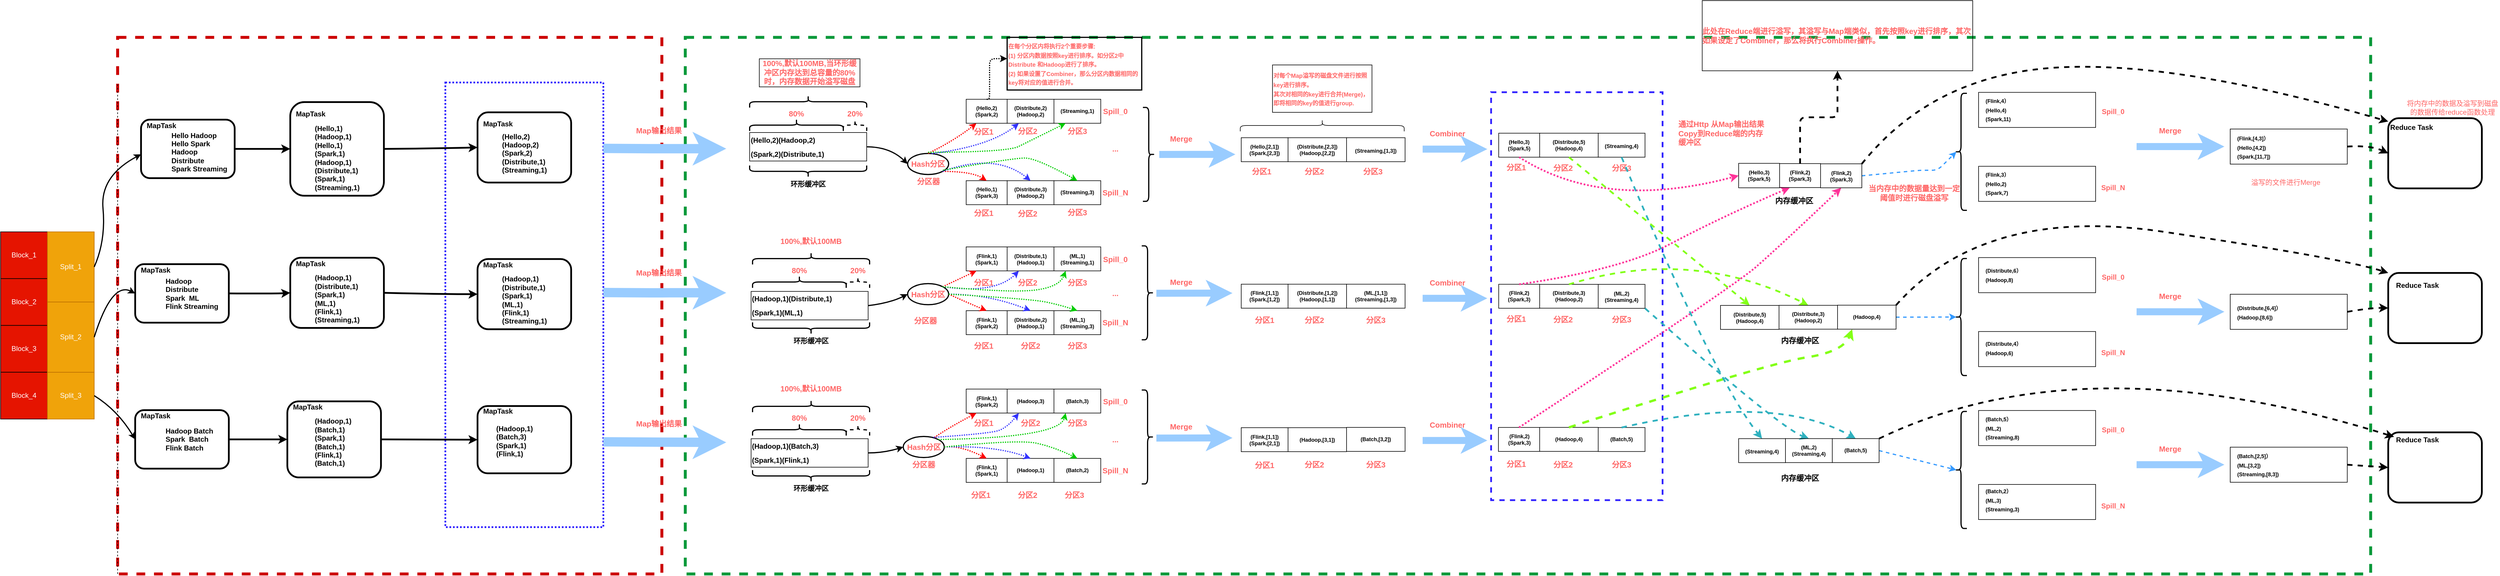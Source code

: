 <mxfile>
    <diagram id="VfJT-dGUV-CYQ3A6dIiI" name="第 1 页">
        <mxGraphModel dx="1414" dy="1076" grid="0" gridSize="10" guides="1" tooltips="1" connect="1" arrows="1" fold="1" page="0" pageScale="1" pageWidth="10000" pageHeight="1920" background="#ffffff" math="0" shadow="0">
            <root>
                <mxCell id="0"/>
                <mxCell id="1" parent="0"/>
                <mxCell id="516" value="" style="rounded=0;whiteSpace=wrap;html=1;strokeWidth=5;fillColor=none;fontColor=#000000;dashed=1;strokeColor=#0C993B;" parent="1" vertex="1">
                    <mxGeometry x="1210" y="42.83" width="2880" height="917.17" as="geometry"/>
                </mxCell>
                <mxCell id="447" value="" style="rounded=0;whiteSpace=wrap;html=1;dashed=1;fillColor=none;fontColor=#FF6666;align=left;strokeWidth=5;strokeColor=#CC0000;" parent="1" vertex="1">
                    <mxGeometry x="240" y="42.83" width="930" height="917.17" as="geometry"/>
                </mxCell>
                <mxCell id="365" value="" style="rounded=0;whiteSpace=wrap;html=1;fillColor=none;dashed=1;strokeColor=#3021FF;strokeWidth=3;" parent="1" vertex="1">
                    <mxGeometry x="2587" y="136.67" width="293" height="697.17" as="geometry"/>
                </mxCell>
                <mxCell id="68" value="" style="rounded=0;whiteSpace=wrap;html=1;fillColor=none;dashed=1;strokeWidth=3;dashPattern=1 1;perimeterSpacing=0;strokeColor=#3021FF;" parent="1" vertex="1">
                    <mxGeometry x="800" y="120" width="270" height="760" as="geometry"/>
                </mxCell>
                <mxCell id="8" value="Block_1" style="rounded=0;whiteSpace=wrap;html=1;fillColor=#e51400;fontColor=#ffffff;" parent="1" vertex="1">
                    <mxGeometry x="40" y="375.24" width="80" height="80" as="geometry"/>
                </mxCell>
                <mxCell id="9" value="Block_2" style="rounded=0;whiteSpace=wrap;html=1;fillColor=#e51400;fontColor=#ffffff;" parent="1" vertex="1">
                    <mxGeometry x="40" y="455.24" width="80" height="80" as="geometry"/>
                </mxCell>
                <mxCell id="10" value="Block_3" style="rounded=0;whiteSpace=wrap;html=1;fillColor=#e51400;fontColor=#ffffff;" parent="1" vertex="1">
                    <mxGeometry x="40" y="535.24" width="80" height="80" as="geometry"/>
                </mxCell>
                <mxCell id="16" value="Block_4" style="rounded=0;whiteSpace=wrap;html=1;fillColor=#e51400;fontColor=#ffffff;" parent="1" vertex="1">
                    <mxGeometry x="40" y="615.24" width="80" height="80" as="geometry"/>
                </mxCell>
                <mxCell id="18" value="Split_3" style="rounded=0;whiteSpace=wrap;html=1;strokeColor=#BD7000;fillColor=#f0a30a;fontColor=#ffffff;" parent="1" vertex="1">
                    <mxGeometry x="120" y="615.24" width="80" height="80" as="geometry"/>
                </mxCell>
                <mxCell id="21" value="Split_1" style="rounded=0;whiteSpace=wrap;html=1;strokeColor=#BD7000;fillColor=#f0a30a;fontColor=#ffffff;" parent="1" vertex="1">
                    <mxGeometry x="120" y="375.24" width="80" height="120" as="geometry"/>
                </mxCell>
                <mxCell id="22" value="Split_2" style="rounded=0;whiteSpace=wrap;html=1;strokeColor=#BD7000;fillColor=#f0a30a;fontColor=#ffffff;" parent="1" vertex="1">
                    <mxGeometry x="120" y="495.24" width="80" height="120" as="geometry"/>
                </mxCell>
                <mxCell id="23" value="" style="endArrow=none;dashed=1;html=1;" parent="1" edge="1">
                    <mxGeometry width="50" height="50" relative="1" as="geometry">
                        <mxPoint x="240" y="960" as="sourcePoint"/>
                        <mxPoint x="240" y="120" as="targetPoint"/>
                    </mxGeometry>
                </mxCell>
                <mxCell id="25" value="" style="rounded=1;whiteSpace=wrap;html=1;fillColor=none;strokeWidth=3;strokeColor=#000;" parent="1" vertex="1">
                    <mxGeometry x="280" y="183.51" width="160" height="100" as="geometry"/>
                </mxCell>
                <mxCell id="26" value="" style="rounded=1;whiteSpace=wrap;html=1;fillColor=none;strokeWidth=3;strokeColor=#000;" parent="1" vertex="1">
                    <mxGeometry x="270" y="430.5" width="160" height="100" as="geometry"/>
                </mxCell>
                <mxCell id="28" value="" style="rounded=1;whiteSpace=wrap;html=1;fillColor=none;strokeWidth=3;strokeColor=#000;" parent="1" vertex="1">
                    <mxGeometry x="270" y="680" width="160" height="100" as="geometry"/>
                </mxCell>
                <mxCell id="30" value="&lt;b&gt;&lt;font color=&quot;#000000&quot;&gt;MapTask&lt;/font&gt;&lt;/b&gt;" style="text;html=1;strokeColor=none;fillColor=none;align=center;verticalAlign=middle;whiteSpace=wrap;rounded=0;" parent="1" vertex="1">
                    <mxGeometry x="280" y="430.5" width="50" height="20" as="geometry"/>
                </mxCell>
                <mxCell id="31" value="&lt;b&gt;&lt;font color=&quot;#000000&quot;&gt;MapTask&lt;/font&gt;&lt;/b&gt;" style="text;html=1;strokeColor=none;fillColor=none;align=center;verticalAlign=middle;whiteSpace=wrap;rounded=0;fontColor=#F0F0F0;" parent="1" vertex="1">
                    <mxGeometry x="280" y="680" width="50" height="20" as="geometry"/>
                </mxCell>
                <mxCell id="32" value="&lt;b&gt;MapTask&lt;/b&gt;" style="text;html=1;strokeColor=none;fillColor=none;align=center;verticalAlign=middle;whiteSpace=wrap;rounded=0;fontColor=#000;" parent="1" vertex="1">
                    <mxGeometry x="290" y="183.51" width="50" height="20" as="geometry"/>
                </mxCell>
                <mxCell id="33" value="" style="curved=1;endArrow=classic;html=1;exitX=1;exitY=0.5;exitDx=0;exitDy=0;entryX=0;entryY=0.593;entryDx=0;entryDy=0;entryPerimeter=0;fontColor=#000;strokeColor=#000;strokeWidth=2;" parent="1" source="21" target="25" edge="1">
                    <mxGeometry width="50" height="50" relative="1" as="geometry">
                        <mxPoint x="630" y="400" as="sourcePoint"/>
                        <mxPoint x="680" y="350" as="targetPoint"/>
                        <Array as="points">
                            <mxPoint x="220" y="390"/>
                            <mxPoint x="210" y="280"/>
                        </Array>
                    </mxGeometry>
                </mxCell>
                <mxCell id="34" value="" style="curved=1;endArrow=classic;html=1;entryX=0;entryY=0.5;entryDx=0;entryDy=0;exitX=1;exitY=0.5;exitDx=0;exitDy=0;strokeWidth=2;strokeColor=#000;" parent="1" source="22" target="26" edge="1">
                    <mxGeometry width="50" height="50" relative="1" as="geometry">
                        <mxPoint x="470" y="490" as="sourcePoint"/>
                        <mxPoint x="520" y="440" as="targetPoint"/>
                        <Array as="points">
                            <mxPoint x="230" y="460"/>
                        </Array>
                    </mxGeometry>
                </mxCell>
                <mxCell id="35" value="" style="curved=1;endArrow=classic;html=1;exitX=1;exitY=0.5;exitDx=0;exitDy=0;entryX=0;entryY=0.5;entryDx=0;entryDy=0;strokeColor=#000;strokeWidth=2;" parent="1" source="18" target="28" edge="1">
                    <mxGeometry width="50" height="50" relative="1" as="geometry">
                        <mxPoint x="590" y="640" as="sourcePoint"/>
                        <mxPoint x="640" y="590" as="targetPoint"/>
                        <Array as="points">
                            <mxPoint x="240" y="680"/>
                        </Array>
                    </mxGeometry>
                </mxCell>
                <mxCell id="36" value="&lt;b&gt;&lt;font color=&quot;#000000&quot;&gt;Hello Hadoop&lt;br&gt;Hello Spark&lt;br&gt;Hadoop Distribute&lt;br&gt;Spark Streaming&lt;/font&gt;&lt;/b&gt;" style="text;html=1;strokeColor=none;fillColor=none;align=left;verticalAlign=middle;whiteSpace=wrap;rounded=0;" parent="1" vertex="1">
                    <mxGeometry x="330" y="193.51" width="100" height="90" as="geometry"/>
                </mxCell>
                <mxCell id="37" value="&lt;b&gt;&lt;font color=&quot;#000000&quot;&gt;Hadoop Distribute&lt;br&gt;Spark&amp;nbsp; ML&lt;br&gt;Flink Streaming&lt;/font&gt;&lt;/b&gt;" style="text;html=1;strokeColor=none;fillColor=none;align=left;verticalAlign=middle;whiteSpace=wrap;rounded=0;" parent="1" vertex="1">
                    <mxGeometry x="320" y="445.5" width="100" height="70" as="geometry"/>
                </mxCell>
                <mxCell id="38" value="&lt;b&gt;&lt;font color=&quot;#000000&quot;&gt;Hadoop Batch&lt;br&gt;Spark&amp;nbsp; Batch&lt;br&gt;Flink Batch&lt;/font&gt;&lt;/b&gt;" style="text;html=1;strokeColor=none;fillColor=none;align=left;verticalAlign=middle;whiteSpace=wrap;rounded=0;" parent="1" vertex="1">
                    <mxGeometry x="320" y="695" width="90" height="70" as="geometry"/>
                </mxCell>
                <mxCell id="40" value="" style="rounded=1;whiteSpace=wrap;html=1;fillColor=none;strokeWidth=3;strokeColor=#000;" parent="1" vertex="1">
                    <mxGeometry x="535" y="153.51" width="160" height="160" as="geometry"/>
                </mxCell>
                <mxCell id="41" value="&lt;b&gt;&lt;font color=&quot;#000000&quot;&gt;MapTask&lt;/font&gt;&lt;/b&gt;" style="text;html=1;strokeColor=none;fillColor=none;align=center;verticalAlign=middle;whiteSpace=wrap;rounded=0;" parent="1" vertex="1">
                    <mxGeometry x="545" y="163.51" width="50" height="20" as="geometry"/>
                </mxCell>
                <mxCell id="42" value="&lt;b&gt;&lt;font color=&quot;#000000&quot;&gt;(Hello,1) &lt;br&gt;(Hadoop,1)&lt;br&gt;(Hello,1)&lt;br&gt;(Spark,1)&lt;br&gt;(Hadoop,1)&lt;br&gt;(Distribute,1)&lt;br&gt;(Spark,1)&lt;br&gt;(Streaming,1)&lt;/font&gt;&lt;/b&gt;" style="text;html=1;strokeColor=none;fillColor=none;align=left;verticalAlign=middle;whiteSpace=wrap;rounded=0;" parent="1" vertex="1">
                    <mxGeometry x="575" y="193.51" width="80" height="110" as="geometry"/>
                </mxCell>
                <mxCell id="43" value="" style="rounded=1;whiteSpace=wrap;html=1;fillColor=none;strokeWidth=3;strokeColor=#000;" parent="1" vertex="1">
                    <mxGeometry x="535" y="419.5" width="160" height="120" as="geometry"/>
                </mxCell>
                <mxCell id="44" value="&lt;b&gt;&lt;font color=&quot;#000000&quot;&gt;MapTask&lt;/font&gt;&lt;/b&gt;" style="text;html=1;strokeColor=none;fillColor=none;align=center;verticalAlign=middle;whiteSpace=wrap;rounded=0;" parent="1" vertex="1">
                    <mxGeometry x="545" y="419.5" width="50" height="20" as="geometry"/>
                </mxCell>
                <mxCell id="45" value="&lt;b&gt;&lt;font color=&quot;#000000&quot;&gt;(Hadoop,1)&lt;br&gt;(Distribute,1)&lt;br&gt;(Spark,1) &lt;br&gt;(ML,1)&lt;br&gt;(Flink,1)&lt;br&gt;(Streaming,1)&lt;/font&gt;&lt;/b&gt;" style="text;html=1;strokeColor=none;fillColor=none;align=left;verticalAlign=middle;whiteSpace=wrap;rounded=0;" parent="1" vertex="1">
                    <mxGeometry x="575" y="449.5" width="80" height="80" as="geometry"/>
                </mxCell>
                <mxCell id="46" value="" style="rounded=1;whiteSpace=wrap;html=1;fillColor=none;strokeWidth=3;strokeColor=#000;" parent="1" vertex="1">
                    <mxGeometry x="530" y="665" width="160" height="130" as="geometry"/>
                </mxCell>
                <mxCell id="47" value="&lt;b&gt;&lt;font color=&quot;#000000&quot;&gt;MapTask&lt;/font&gt;&lt;/b&gt;" style="text;html=1;strokeColor=none;fillColor=none;align=center;verticalAlign=middle;whiteSpace=wrap;rounded=0;" parent="1" vertex="1">
                    <mxGeometry x="540" y="665" width="50" height="20" as="geometry"/>
                </mxCell>
                <mxCell id="48" value="&lt;b&gt;&lt;font color=&quot;#000000&quot;&gt;(Hadoop,1)&lt;br&gt;(Batch,1)&lt;br&gt;(Spark,1) &lt;br&gt;(Batch,1)&lt;br&gt;(Flink,1)&lt;br&gt;(Batch,1)&lt;/font&gt;&lt;/b&gt;" style="text;html=1;strokeColor=none;fillColor=none;align=left;verticalAlign=middle;whiteSpace=wrap;rounded=0;" parent="1" vertex="1">
                    <mxGeometry x="575" y="695" width="80" height="80" as="geometry"/>
                </mxCell>
                <mxCell id="50" value="" style="curved=1;endArrow=classic;html=1;entryX=0;entryY=0.5;entryDx=0;entryDy=0;exitX=1;exitY=0.5;exitDx=0;exitDy=0;strokeWidth=3;strokeColor=#000;" parent="1" source="25" target="40" edge="1">
                    <mxGeometry width="50" height="50" relative="1" as="geometry">
                        <mxPoint x="440" y="303" as="sourcePoint"/>
                        <mxPoint x="490" y="253" as="targetPoint"/>
                        <Array as="points"/>
                    </mxGeometry>
                </mxCell>
                <mxCell id="51" value="" style="curved=1;endArrow=classic;html=1;exitX=1;exitY=0.5;exitDx=0;exitDy=0;entryX=0;entryY=0.5;entryDx=0;entryDy=0;strokeWidth=3;strokeColor=#000;" parent="1" source="26" target="43" edge="1">
                    <mxGeometry width="50" height="50" relative="1" as="geometry">
                        <mxPoint x="450" y="430" as="sourcePoint"/>
                        <mxPoint x="500" y="380" as="targetPoint"/>
                        <Array as="points">
                            <mxPoint x="510" y="481"/>
                        </Array>
                    </mxGeometry>
                </mxCell>
                <mxCell id="52" value="" style="curved=1;endArrow=classic;html=1;exitX=1;exitY=0.5;exitDx=0;exitDy=0;entryX=0;entryY=0.5;entryDx=0;entryDy=0;strokeWidth=3;strokeColor=#000;" parent="1" source="28" target="46" edge="1">
                    <mxGeometry width="50" height="50" relative="1" as="geometry">
                        <mxPoint x="440" y="580" as="sourcePoint"/>
                        <mxPoint x="490" y="530" as="targetPoint"/>
                        <Array as="points"/>
                    </mxGeometry>
                </mxCell>
                <mxCell id="54" value="" style="rounded=1;whiteSpace=wrap;html=1;fillColor=none;strokeWidth=3;strokeColor=#000000;" parent="1" vertex="1">
                    <mxGeometry x="855" y="171.01" width="160" height="120" as="geometry"/>
                </mxCell>
                <mxCell id="55" value="&lt;b&gt;&lt;font color=&quot;#000000&quot;&gt;MapTask&lt;/font&gt;&lt;/b&gt;" style="text;html=1;strokeColor=none;fillColor=none;align=center;verticalAlign=middle;whiteSpace=wrap;rounded=0;" parent="1" vertex="1">
                    <mxGeometry x="865" y="181.01" width="50" height="20" as="geometry"/>
                </mxCell>
                <mxCell id="56" value="&lt;b&gt;&lt;font color=&quot;#000000&quot;&gt;(Hello,2) &lt;br&gt;(Hadoop,2)&lt;br&gt;(Spark,2)&lt;br&gt;(Distribute,1)&lt;br&gt;(Streaming,1)&lt;/font&gt;&lt;/b&gt;" style="text;html=1;strokeColor=none;fillColor=none;align=left;verticalAlign=middle;whiteSpace=wrap;rounded=0;" parent="1" vertex="1">
                    <mxGeometry x="895" y="186.01" width="80" height="110" as="geometry"/>
                </mxCell>
                <mxCell id="57" value="" style="rounded=1;whiteSpace=wrap;html=1;fillColor=none;strokeWidth=3;strokeColor=#000000;" parent="1" vertex="1">
                    <mxGeometry x="855" y="421.75" width="160" height="120" as="geometry"/>
                </mxCell>
                <mxCell id="58" value="&lt;b&gt;&lt;font color=&quot;#000000&quot;&gt;MapTask&lt;/font&gt;&lt;/b&gt;" style="text;html=1;strokeColor=none;fillColor=none;align=center;verticalAlign=middle;whiteSpace=wrap;rounded=0;" parent="1" vertex="1">
                    <mxGeometry x="865" y="421.75" width="50" height="20" as="geometry"/>
                </mxCell>
                <mxCell id="59" value="&lt;b&gt;&lt;font color=&quot;#000000&quot;&gt;(Hadoop,1)&lt;br&gt;(Distribute,1)&lt;br&gt;(Spark,1) &lt;br&gt;(ML,1)&lt;br&gt;(Flink,1)&lt;br&gt;(Streaming,1)&lt;/font&gt;&lt;/b&gt;" style="text;html=1;strokeColor=none;fillColor=none;align=left;verticalAlign=middle;whiteSpace=wrap;rounded=0;" parent="1" vertex="1">
                    <mxGeometry x="895" y="451.75" width="80" height="80" as="geometry"/>
                </mxCell>
                <mxCell id="60" value="" style="rounded=1;whiteSpace=wrap;html=1;fillColor=none;strokeWidth=3;strokeColor=#000000;" parent="1" vertex="1">
                    <mxGeometry x="855" y="673" width="160" height="115" as="geometry"/>
                </mxCell>
                <mxCell id="61" value="&lt;b&gt;&lt;font color=&quot;#000000&quot;&gt;MapTask&lt;/font&gt;&lt;/b&gt;" style="text;html=1;strokeColor=none;fillColor=none;align=center;verticalAlign=middle;whiteSpace=wrap;rounded=0;" parent="1" vertex="1">
                    <mxGeometry x="865" y="672" width="50" height="20" as="geometry"/>
                </mxCell>
                <mxCell id="62" value="&lt;b&gt;&lt;font color=&quot;#000000&quot;&gt;(Hadoop,1)&lt;br&gt;(Batch,3)&lt;br&gt;(Spark,1) &lt;br&gt;(Flink,1)&lt;/font&gt;&lt;/b&gt;" style="text;html=1;strokeColor=none;fillColor=none;align=left;verticalAlign=middle;whiteSpace=wrap;rounded=0;" parent="1" vertex="1">
                    <mxGeometry x="885" y="698" width="80" height="70" as="geometry"/>
                </mxCell>
                <mxCell id="64" value="" style="curved=1;endArrow=classic;html=1;exitX=1;exitY=0.5;exitDx=0;exitDy=0;entryX=0;entryY=0.5;entryDx=0;entryDy=0;strokeWidth=3;strokeColor=#000000;" parent="1" source="40" target="54" edge="1">
                    <mxGeometry width="50" height="50" relative="1" as="geometry">
                        <mxPoint x="760" y="313" as="sourcePoint"/>
                        <mxPoint x="810" y="263" as="targetPoint"/>
                        <Array as="points">
                            <mxPoint x="770" y="233"/>
                        </Array>
                    </mxGeometry>
                </mxCell>
                <mxCell id="65" value="" style="curved=1;endArrow=classic;html=1;exitX=1;exitY=0.5;exitDx=0;exitDy=0;entryX=0;entryY=0.5;entryDx=0;entryDy=0;strokeWidth=3;strokeColor=#000000;" parent="1" source="43" target="57" edge="1">
                    <mxGeometry width="50" height="50" relative="1" as="geometry">
                        <mxPoint x="750" y="420" as="sourcePoint"/>
                        <mxPoint x="800" y="370" as="targetPoint"/>
                        <Array as="points">
                            <mxPoint x="800" y="482"/>
                        </Array>
                    </mxGeometry>
                </mxCell>
                <mxCell id="66" value="" style="curved=1;endArrow=classic;html=1;exitX=1;exitY=0.5;exitDx=0;exitDy=0;entryX=0;entryY=0.5;entryDx=0;entryDy=0;strokeWidth=3;strokeColor=#000000;" parent="1" source="46" target="60" edge="1">
                    <mxGeometry width="50" height="50" relative="1" as="geometry">
                        <mxPoint x="760" y="540" as="sourcePoint"/>
                        <mxPoint x="810" y="490" as="targetPoint"/>
                        <Array as="points"/>
                    </mxGeometry>
                </mxCell>
                <mxCell id="70" value="" style="endArrow=classic;html=1;strokeWidth=16;strokeColor=#99CCFF;" parent="1" edge="1">
                    <mxGeometry relative="1" as="geometry">
                        <mxPoint x="1070" y="232.68" as="sourcePoint"/>
                        <mxPoint x="1280" y="233.18" as="targetPoint"/>
                        <Array as="points">
                            <mxPoint x="1160" y="233.18"/>
                        </Array>
                    </mxGeometry>
                </mxCell>
                <mxCell id="72" value="" style="endArrow=classic;html=1;strokeWidth=16;strokeColor=#99CCFF;" parent="1" edge="1">
                    <mxGeometry relative="1" as="geometry">
                        <mxPoint x="1070" y="479" as="sourcePoint"/>
                        <mxPoint x="1280" y="479.5" as="targetPoint"/>
                        <Array as="points">
                            <mxPoint x="1160" y="479.5"/>
                            <mxPoint x="1210" y="479.33"/>
                        </Array>
                    </mxGeometry>
                </mxCell>
                <mxCell id="74" value="" style="endArrow=classic;html=1;strokeWidth=16;strokeColor=#99CCFF;" parent="1" edge="1">
                    <mxGeometry relative="1" as="geometry">
                        <mxPoint x="1070" y="734.17" as="sourcePoint"/>
                        <mxPoint x="1280" y="735.17" as="targetPoint"/>
                        <Array as="points">
                            <mxPoint x="1160" y="734.67"/>
                        </Array>
                    </mxGeometry>
                </mxCell>
                <mxCell id="92" value="" style="shape=curlyBracket;whiteSpace=wrap;html=1;rounded=1;labelBackgroundColor=none;fontSize=13;fontColor=#FF6666;rotation=90;strokeWidth=2;strokeColor=#000000;" parent="1" vertex="1">
                    <mxGeometry x="1390" y="112.83" width="20" height="160" as="geometry"/>
                </mxCell>
                <mxCell id="93" value="&lt;font style=&quot;font-size: 12px&quot;&gt;&lt;b&gt;环形缓冲区&lt;/b&gt;&lt;/font&gt;" style="text;html=1;strokeColor=none;fillColor=none;align=center;verticalAlign=middle;whiteSpace=wrap;rounded=0;labelBackgroundColor=none;fontSize=13;fontColor=#000000;" parent="1" vertex="1">
                    <mxGeometry x="1380" y="282.83" width="80" height="20" as="geometry"/>
                </mxCell>
                <mxCell id="94" value="" style="shape=curlyBracket;whiteSpace=wrap;html=1;rounded=1;labelBackgroundColor=none;fillColor=none;fontSize=13;rotation=-90;strokeWidth=2;fontColor=#000000;strokeColor=#000000;" parent="1" vertex="1">
                    <mxGeometry x="1410" y="171.83" width="20" height="200" as="geometry"/>
                </mxCell>
                <mxCell id="95" value="&lt;b&gt;80%&lt;/b&gt;" style="text;html=1;strokeColor=none;fillColor=none;align=center;verticalAlign=middle;whiteSpace=wrap;rounded=0;labelBackgroundColor=none;fontSize=13;fontColor=#FF6666;" parent="1" vertex="1">
                    <mxGeometry x="1380" y="162.83" width="40" height="20" as="geometry"/>
                </mxCell>
                <mxCell id="96" value="" style="shape=curlyBracket;whiteSpace=wrap;html=1;rounded=1;labelBackgroundColor=none;fontSize=13;fontColor=#FF6666;rotation=90;width:40px;dashed=1;strokeWidth=2;strokeColor=#000000;" parent="1" vertex="1">
                    <mxGeometry x="1490.03" y="172.81" width="20" height="40.04" as="geometry"/>
                </mxCell>
                <mxCell id="97" value="&lt;b&gt;20%&lt;/b&gt;" style="text;html=1;strokeColor=none;fillColor=none;align=center;verticalAlign=middle;whiteSpace=wrap;rounded=0;labelBackgroundColor=none;fontSize=13;fontColor=#FF6666;" parent="1" vertex="1">
                    <mxGeometry x="1480.03" y="162.83" width="40" height="20" as="geometry"/>
                </mxCell>
                <mxCell id="98" value="" style="shape=curlyBracket;whiteSpace=wrap;html=1;rounded=1;labelBackgroundColor=none;fontSize=13;fontColor=#FF6666;rotation=90;strokeWidth=2;fillColor=#000000;strokeColor=#000000;" parent="1" vertex="1">
                    <mxGeometry x="1410.01" y="52.84" width="20" height="200.02" as="geometry"/>
                </mxCell>
                <mxCell id="99" value="&lt;b&gt;100%,默认100MB,当环形缓冲区内存达到总容量的80%时，内存数据开始溢写磁盘&lt;/b&gt;" style="text;html=1;strokeColor=none;fillColor=none;align=center;verticalAlign=middle;whiteSpace=wrap;rounded=0;labelBackgroundColor=none;fontSize=13;fontColor=#FF6666;labelBorderColor=#000000;" parent="1" vertex="1">
                    <mxGeometry x="1334.97" y="72.83" width="175" height="60" as="geometry"/>
                </mxCell>
                <mxCell id="105" value="" style="shape=curlyBracket;whiteSpace=wrap;html=1;rounded=1;labelBackgroundColor=none;fontSize=13;fontColor=#FF6666;rotation=90;strokeWidth=2;strokeColor=#000000;" parent="1" vertex="1">
                    <mxGeometry x="1394.97" y="381" width="20" height="160" as="geometry"/>
                </mxCell>
                <mxCell id="106" value="&lt;font style=&quot;font-size: 12px&quot; color=&quot;#000000&quot;&gt;&lt;b&gt;环形缓冲区&lt;/b&gt;&lt;/font&gt;" style="text;html=1;strokeColor=none;fillColor=none;align=center;verticalAlign=middle;whiteSpace=wrap;rounded=0;labelBackgroundColor=none;fontSize=13;fontColor=#FF6666;" parent="1" vertex="1">
                    <mxGeometry x="1384.97" y="551" width="80" height="20" as="geometry"/>
                </mxCell>
                <mxCell id="107" value="" style="shape=curlyBracket;whiteSpace=wrap;html=1;rounded=1;labelBackgroundColor=none;fontSize=13;fontColor=#FF6666;rotation=-90;strokeWidth=2;strokeColor=#000000;" parent="1" vertex="1">
                    <mxGeometry x="1414.97" y="440" width="20" height="200" as="geometry"/>
                </mxCell>
                <mxCell id="108" value="&lt;b&gt;80%&lt;/b&gt;" style="text;html=1;strokeColor=none;fillColor=none;align=center;verticalAlign=middle;whiteSpace=wrap;rounded=0;labelBackgroundColor=none;fontSize=13;fontColor=#FF6666;" parent="1" vertex="1">
                    <mxGeometry x="1384.97" y="431" width="40" height="20" as="geometry"/>
                </mxCell>
                <mxCell id="109" value="" style="shape=curlyBracket;whiteSpace=wrap;html=1;rounded=1;labelBackgroundColor=none;fontSize=13;fontColor=#FF6666;rotation=90;width:40px;dashed=1;strokeWidth=2;strokeColor=#000000;" parent="1" vertex="1">
                    <mxGeometry x="1495" y="440.98" width="20" height="40.04" as="geometry"/>
                </mxCell>
                <mxCell id="110" value="&lt;b&gt;20%&lt;/b&gt;" style="text;html=1;strokeColor=none;fillColor=none;align=center;verticalAlign=middle;whiteSpace=wrap;rounded=0;labelBackgroundColor=none;fontSize=13;fontColor=#FF6666;" parent="1" vertex="1">
                    <mxGeometry x="1485" y="431" width="40" height="20" as="geometry"/>
                </mxCell>
                <mxCell id="111" value="" style="shape=curlyBracket;whiteSpace=wrap;html=1;rounded=1;labelBackgroundColor=none;fontSize=13;fontColor=#FF6666;rotation=90;strokeWidth=2;fillColor=#000000;strokeColor=#000000;" parent="1" vertex="1">
                    <mxGeometry x="1414.98" y="321.01" width="20" height="200.02" as="geometry"/>
                </mxCell>
                <mxCell id="112" value="&lt;b&gt;100%,默认100MB&lt;/b&gt;" style="text;html=1;strokeColor=none;fillColor=none;align=center;verticalAlign=middle;whiteSpace=wrap;rounded=0;labelBackgroundColor=none;fontSize=13;fontColor=#FF6666;" parent="1" vertex="1">
                    <mxGeometry x="1369.97" y="381" width="110" height="20" as="geometry"/>
                </mxCell>
                <mxCell id="118" value="" style="shape=curlyBracket;whiteSpace=wrap;html=1;rounded=1;labelBackgroundColor=none;fontSize=13;fontColor=#FF6666;rotation=90;strokeWidth=2;strokeColor=#000000;" parent="1" vertex="1">
                    <mxGeometry x="1394.97" y="633.49" width="20" height="160" as="geometry"/>
                </mxCell>
                <mxCell id="119" value="&lt;font style=&quot;font-size: 12px&quot; color=&quot;#000000&quot;&gt;&lt;b&gt;环形缓冲区&lt;/b&gt;&lt;/font&gt;" style="text;html=1;strokeColor=none;fillColor=none;align=center;verticalAlign=middle;whiteSpace=wrap;rounded=0;labelBackgroundColor=none;fontSize=13;fontColor=#FF6666;" parent="1" vertex="1">
                    <mxGeometry x="1384.97" y="803.49" width="80" height="20" as="geometry"/>
                </mxCell>
                <mxCell id="120" value="" style="shape=curlyBracket;whiteSpace=wrap;html=1;rounded=1;labelBackgroundColor=none;fillColor=none;fontSize=13;fontColor=#FF6666;rotation=-90;strokeWidth=2;strokeColor=#000000;" parent="1" vertex="1">
                    <mxGeometry x="1414.97" y="692.49" width="20" height="200" as="geometry"/>
                </mxCell>
                <mxCell id="121" value="&lt;b&gt;80%&lt;/b&gt;" style="text;html=1;strokeColor=none;fillColor=none;align=center;verticalAlign=middle;whiteSpace=wrap;rounded=0;labelBackgroundColor=none;fontSize=13;fontColor=#FF6666;" parent="1" vertex="1">
                    <mxGeometry x="1384.97" y="683.49" width="40" height="20" as="geometry"/>
                </mxCell>
                <mxCell id="122" value="" style="shape=curlyBracket;whiteSpace=wrap;html=1;rounded=1;labelBackgroundColor=none;fontSize=13;fontColor=#FF6666;rotation=90;width:40px;dashed=1;strokeWidth=2;strokeColor=#000000;" parent="1" vertex="1">
                    <mxGeometry x="1495" y="693.47" width="20" height="40.04" as="geometry"/>
                </mxCell>
                <mxCell id="123" value="&lt;b&gt;20%&lt;/b&gt;" style="text;html=1;strokeColor=none;fillColor=none;align=center;verticalAlign=middle;whiteSpace=wrap;rounded=0;labelBackgroundColor=none;fontSize=13;fontColor=#FF6666;" parent="1" vertex="1">
                    <mxGeometry x="1485" y="683.49" width="40" height="20" as="geometry"/>
                </mxCell>
                <mxCell id="124" value="" style="shape=curlyBracket;whiteSpace=wrap;html=1;rounded=1;labelBackgroundColor=none;fontSize=13;fontColor=#FF6666;rotation=90;strokeWidth=2;strokeColor=#000000;" parent="1" vertex="1">
                    <mxGeometry x="1414.98" y="573.5" width="20" height="200.02" as="geometry"/>
                </mxCell>
                <mxCell id="125" value="100%,默认100MB" style="text;html=1;strokeColor=none;fillColor=none;align=center;verticalAlign=middle;whiteSpace=wrap;rounded=0;labelBackgroundColor=none;fontSize=13;fontColor=#FF6666;fontStyle=1" parent="1" vertex="1">
                    <mxGeometry x="1369.97" y="633.49" width="110" height="20" as="geometry"/>
                </mxCell>
                <mxCell id="149" value="&lt;b&gt;Hash分区&lt;/b&gt;" style="ellipse;whiteSpace=wrap;html=1;labelBackgroundColor=none;fillColor=none;fontSize=13;fontColor=#FF6666;strokeWidth=2;strokeColor=#000000;" parent="1" vertex="1">
                    <mxGeometry x="1590" y="241.2" width="70" height="36" as="geometry"/>
                </mxCell>
                <mxCell id="150" value="&lt;b&gt;分区器&lt;/b&gt;" style="text;html=1;strokeColor=none;fillColor=none;align=center;verticalAlign=middle;whiteSpace=wrap;rounded=0;labelBackgroundColor=none;fontSize=13;fontColor=#FF6666;" parent="1" vertex="1">
                    <mxGeometry x="1602.5" y="279.2" width="45" height="20" as="geometry"/>
                </mxCell>
                <mxCell id="156" value="&lt;b&gt;&lt;font color=&quot;#000000&quot;&gt;&lt;span style=&quot;font-size: 9px&quot;&gt;(Hello,2)&lt;/span&gt;&lt;br style=&quot;font-size: 9px&quot;&gt;&lt;span style=&quot;font-size: 9px&quot;&gt;(Spark,2)&lt;/span&gt;&lt;/font&gt;&lt;/b&gt;" style="rounded=0;whiteSpace=wrap;html=1;labelBackgroundColor=none;fillColor=none;fontSize=9;fontColor=#FF6666;strokeColor=#000000;align=center;" parent="1" vertex="1">
                    <mxGeometry x="1690" y="148.7" width="70" height="41" as="geometry"/>
                </mxCell>
                <mxCell id="157" value="&lt;font color=&quot;#000000&quot;&gt;&lt;b&gt;&lt;span style=&quot;font-size: 9px&quot;&gt;(Distribute,2)&lt;/span&gt;&lt;br style=&quot;font-size: 9px&quot;&gt;&lt;span style=&quot;font-size: 9px&quot;&gt;(Hadoop,2)&lt;/span&gt;&lt;/b&gt;&lt;/font&gt;" style="rounded=0;whiteSpace=wrap;html=1;labelBackgroundColor=none;fillColor=none;fontSize=9;fontColor=#FF6666;strokeColor=#000000;align=center;" parent="1" vertex="1">
                    <mxGeometry x="1760" y="148.7" width="80" height="41" as="geometry"/>
                </mxCell>
                <mxCell id="158" value="&lt;font style=&quot;font-size: 9px&quot; color=&quot;#000000&quot;&gt;&lt;span style=&quot;font-size: 9px&quot;&gt;&lt;b&gt;(Streaming,1)&lt;/b&gt;&lt;/span&gt;&lt;/font&gt;" style="rounded=0;whiteSpace=wrap;html=1;labelBackgroundColor=none;fillColor=none;fontSize=9;fontColor=#FF6666;strokeColor=#000000;align=center;" parent="1" vertex="1">
                    <mxGeometry x="1840" y="148.7" width="80" height="41" as="geometry"/>
                </mxCell>
                <mxCell id="159" value="&lt;b&gt;分区1&lt;/b&gt;" style="text;html=1;strokeColor=none;fillColor=none;align=center;verticalAlign=middle;whiteSpace=wrap;rounded=0;labelBackgroundColor=none;fontSize=13;fontColor=#FF6666;" parent="1" vertex="1">
                    <mxGeometry x="1700" y="193.62" width="40" height="20" as="geometry"/>
                </mxCell>
                <mxCell id="160" value="&lt;b&gt;分区2&lt;/b&gt;" style="text;html=1;strokeColor=none;fillColor=none;align=center;verticalAlign=middle;whiteSpace=wrap;rounded=0;labelBackgroundColor=none;fontSize=13;fontColor=#FF6666;" parent="1" vertex="1">
                    <mxGeometry x="1775.03" y="192.83" width="40" height="20" as="geometry"/>
                </mxCell>
                <mxCell id="161" value="&lt;b&gt;分区3&lt;/b&gt;" style="text;html=1;strokeColor=none;fillColor=none;align=center;verticalAlign=middle;whiteSpace=wrap;rounded=0;labelBackgroundColor=none;fontSize=13;fontColor=#FF6666;" parent="1" vertex="1">
                    <mxGeometry x="1860" y="192.83" width="40" height="20" as="geometry"/>
                </mxCell>
                <mxCell id="162" value="" style="curved=1;endArrow=classic;html=1;dashed=1;dashPattern=1 1;strokeWidth=2;fontSize=13;fontColor=#FF6666;exitX=0.5;exitY=0;exitDx=0;exitDy=0;entryX=0.25;entryY=1;entryDx=0;entryDy=0;strokeColor=#FF0000;" parent="1" source="149" target="156" edge="1">
                    <mxGeometry width="50" height="50" relative="1" as="geometry">
                        <mxPoint x="1750" y="359.2" as="sourcePoint"/>
                        <mxPoint x="1800" y="309.2" as="targetPoint"/>
                        <Array as="points">
                            <mxPoint x="1670" y="219.2"/>
                        </Array>
                    </mxGeometry>
                </mxCell>
                <mxCell id="163" value="" style="curved=1;endArrow=classic;html=1;dashed=1;dashPattern=1 1;strokeWidth=2;fontSize=13;fontColor=#FF6666;entryX=0.25;entryY=1;entryDx=0;entryDy=0;exitX=0.586;exitY=0.009;exitDx=0;exitDy=0;exitPerimeter=0;strokeColor=#3333FF;" parent="1" source="149" target="157" edge="1">
                    <mxGeometry width="50" height="50" relative="1" as="geometry">
                        <mxPoint x="1660" y="259.2" as="sourcePoint"/>
                        <mxPoint x="1820" y="329.2" as="targetPoint"/>
                        <Array as="points">
                            <mxPoint x="1730" y="229.2"/>
                        </Array>
                    </mxGeometry>
                </mxCell>
                <mxCell id="164" value="" style="curved=1;endArrow=classic;html=1;dashed=1;dashPattern=1 1;strokeWidth=2;fontSize=13;fontColor=#FF6666;entryX=0.25;entryY=1;entryDx=0;entryDy=0;strokeColor=#00CC00;" parent="1" target="158" edge="1">
                    <mxGeometry width="50" height="50" relative="1" as="geometry">
                        <mxPoint x="1625" y="239.2" as="sourcePoint"/>
                        <mxPoint x="1880" y="299.2" as="targetPoint"/>
                        <Array as="points">
                            <mxPoint x="1760" y="239.2"/>
                            <mxPoint x="1800" y="219.2"/>
                        </Array>
                    </mxGeometry>
                </mxCell>
                <mxCell id="167" value="&lt;b&gt;Spill_0&lt;/b&gt;" style="text;html=1;strokeColor=none;fillColor=none;align=center;verticalAlign=middle;whiteSpace=wrap;rounded=0;labelBackgroundColor=none;fontSize=13;fontColor=#FF6666;" parent="1" vertex="1">
                    <mxGeometry x="1925.03" y="159.2" width="40" height="20" as="geometry"/>
                </mxCell>
                <mxCell id="182" value="" style="edgeStyle=elbowEdgeStyle;elbow=horizontal;endArrow=classic;html=1;dashed=1;dashPattern=1 1;strokeWidth=2;fontSize=13;fontColor=#FF6666;exitX=0.5;exitY=0;exitDx=0;exitDy=0;strokeColor=#000000;" parent="1" source="156" edge="1">
                    <mxGeometry width="50" height="50" relative="1" as="geometry">
                        <mxPoint x="1630" y="139.2" as="sourcePoint"/>
                        <mxPoint x="1760" y="79.2" as="targetPoint"/>
                        <Array as="points">
                            <mxPoint x="1730" y="109.2"/>
                        </Array>
                    </mxGeometry>
                </mxCell>
                <mxCell id="183" value="&lt;font style=&quot;font-size: 10px&quot;&gt;在每个分区内将执行2个重要步骤:&lt;br&gt;(1) 分区内数据按照key进行排序。如分区2中Distribute 和Hadoop进行了排序。&lt;br&gt;(2) 如果设置了Combiner，那么分区内数据相同的key将对应的值进行合并。&lt;br&gt;&lt;/font&gt;" style="text;html=1;fillColor=none;align=left;verticalAlign=top;whiteSpace=wrap;rounded=0;labelBackgroundColor=none;fontSize=13;fontColor=#FF6666;labelBorderColor=none;fontStyle=1;strokeWidth=2;strokeColor=#000000;" parent="1" vertex="1">
                    <mxGeometry x="1760" y="42.83" width="230" height="90" as="geometry"/>
                </mxCell>
                <mxCell id="186" value="" style="shape=curlyBracket;whiteSpace=wrap;html=1;rounded=1;labelBackgroundColor=none;fillColor=none;fontSize=13;fontColor=#FF6666;align=left;rotation=-180;strokeColor=#000000;strokeWidth=2;" parent="1" vertex="1">
                    <mxGeometry x="1992" y="162.58" width="20" height="160.5" as="geometry"/>
                </mxCell>
                <mxCell id="187" value="&lt;font style=&quot;font-size: 9px&quot; color=&quot;#000000&quot;&gt;&lt;b&gt;&lt;span style=&quot;font-size: 9px&quot;&gt;(Hello,[2,1])&lt;/span&gt;&lt;br style=&quot;font-size: 9px&quot;&gt;&lt;span style=&quot;font-size: 9px&quot;&gt;(Spark,[2,3])&lt;/span&gt;&lt;/b&gt;&lt;/font&gt;" style="rounded=0;whiteSpace=wrap;html=1;labelBackgroundColor=none;fillColor=none;fontSize=9;fontColor=#FF6666;strokeColor=#000000;spacing=0;" parent="1" vertex="1">
                    <mxGeometry x="2160" y="214.36" width="80" height="41" as="geometry"/>
                </mxCell>
                <mxCell id="188" value="&lt;font color=&quot;#000000&quot;&gt;&lt;b&gt;&lt;span style=&quot;font-size: 9px&quot;&gt;(Distribute,[2,3])&lt;/span&gt;&lt;br style=&quot;font-size: 9px&quot;&gt;&lt;span style=&quot;font-size: 9px&quot;&gt;(Hadoop,[2,2])&lt;/span&gt;&lt;/b&gt;&lt;/font&gt;" style="rounded=0;whiteSpace=wrap;html=1;labelBackgroundColor=none;fillColor=none;fontSize=9;fontColor=#FF6666;strokeColor=#000000;spacing=0;" parent="1" vertex="1">
                    <mxGeometry x="2240" y="214.36" width="100" height="41" as="geometry"/>
                </mxCell>
                <mxCell id="189" value="&lt;font style=&quot;font-size: 9px&quot; color=&quot;#000000&quot;&gt;&lt;b&gt;(Streaming,[1,3])&lt;/b&gt;&lt;/font&gt;" style="rounded=0;whiteSpace=wrap;html=1;labelBackgroundColor=none;fillColor=none;fontSize=13;fontColor=#FF6666;strokeColor=#000000;spacing=0;" parent="1" vertex="1">
                    <mxGeometry x="2340" y="214.36" width="100" height="41" as="geometry"/>
                </mxCell>
                <mxCell id="190" value="" style="shape=curlyBracket;whiteSpace=wrap;html=1;rounded=1;labelBackgroundColor=none;fillColor=none;fontSize=13;fontColor=#FF6666;align=left;rotation=90;strokeColor=#000000;" parent="1" vertex="1">
                    <mxGeometry x="2288.43" y="53.44" width="20" height="280.15" as="geometry"/>
                </mxCell>
                <mxCell id="191" value="&lt;font style=&quot;font-size: 10px&quot;&gt;&lt;b&gt;对每个Map溢写的磁盘文件进行按照key进行排序。&lt;br&gt;其次对相同的key进行合并(Merge)，即将相同的key的值进行group.&lt;/b&gt;&lt;br&gt;&lt;/font&gt;" style="text;html=1;fillColor=none;align=left;verticalAlign=middle;whiteSpace=wrap;rounded=0;labelBackgroundColor=none;fontSize=13;fontColor=#FF6666;labelBorderColor=none;strokeColor=#000000;" parent="1" vertex="1">
                    <mxGeometry x="2213.43" y="90" width="170" height="81.01" as="geometry"/>
                </mxCell>
                <mxCell id="199" value="&lt;b&gt;分区1&lt;/b&gt;" style="text;html=1;strokeColor=none;fillColor=none;align=center;verticalAlign=middle;whiteSpace=wrap;rounded=0;labelBackgroundColor=none;fontSize=13;fontColor=#FF6666;" parent="1" vertex="1">
                    <mxGeometry x="2175" y="261.83" width="40" height="20" as="geometry"/>
                </mxCell>
                <mxCell id="200" value="&lt;b&gt;分区2&lt;/b&gt;" style="text;html=1;strokeColor=none;fillColor=none;align=center;verticalAlign=middle;whiteSpace=wrap;rounded=0;labelBackgroundColor=none;fontSize=13;fontColor=#FF6666;" parent="1" vertex="1">
                    <mxGeometry x="2264.5" y="261.83" width="40" height="20" as="geometry"/>
                </mxCell>
                <mxCell id="201" value="&lt;b&gt;分区3&lt;/b&gt;" style="text;html=1;strokeColor=none;fillColor=none;align=center;verticalAlign=middle;whiteSpace=wrap;rounded=0;labelBackgroundColor=none;fontSize=13;fontColor=#FF6666;" parent="1" vertex="1">
                    <mxGeometry x="2364.5" y="261.83" width="40" height="20" as="geometry"/>
                </mxCell>
                <mxCell id="202" value="&lt;font color=&quot;#000000&quot;&gt;&lt;b&gt;&lt;span style=&quot;font-size: 9px&quot;&gt;(Flink,[1,1])&lt;/span&gt;&lt;br style=&quot;font-size: 9px&quot;&gt;&lt;span style=&quot;font-size: 9px&quot;&gt;(Spark,[1,2])&lt;/span&gt;&lt;/b&gt;&lt;/font&gt;" style="rounded=0;whiteSpace=wrap;html=1;labelBackgroundColor=none;fillColor=none;fontSize=9;fontColor=#FF6666;strokeColor=#000000;" parent="1" vertex="1">
                    <mxGeometry x="2160" y="464.76" width="80" height="41" as="geometry"/>
                </mxCell>
                <mxCell id="203" value="&lt;font color=&quot;#000000&quot;&gt;&lt;b&gt;&lt;span style=&quot;font-size: 9px&quot;&gt;(Distribute,[1,2])&lt;/span&gt;&lt;br style=&quot;font-size: 9px&quot;&gt;&lt;span style=&quot;font-size: 9px&quot;&gt;(Hadoop,[1,1])&lt;/span&gt;&lt;/b&gt;&lt;/font&gt;" style="rounded=0;whiteSpace=wrap;html=1;labelBackgroundColor=none;fillColor=none;fontSize=9;fontColor=#FF6666;strokeColor=#000000;" parent="1" vertex="1">
                    <mxGeometry x="2240" y="464.76" width="100" height="41" as="geometry"/>
                </mxCell>
                <mxCell id="204" value="&lt;font color=&quot;#000000&quot;&gt;&lt;b&gt;&lt;span style=&quot;font-size: 9px&quot;&gt;(ML,[1,1])&lt;/span&gt;&lt;br style=&quot;font-size: 9px&quot;&gt;&lt;span style=&quot;font-size: 9px&quot;&gt;(Streaming,[1,3])&lt;/span&gt;&lt;/b&gt;&lt;/font&gt;" style="rounded=0;whiteSpace=wrap;html=1;labelBackgroundColor=none;fillColor=none;fontSize=9;fontColor=#FF6666;strokeColor=#000000;" parent="1" vertex="1">
                    <mxGeometry x="2340" y="464.76" width="100" height="41" as="geometry"/>
                </mxCell>
                <mxCell id="206" value="&lt;b&gt;分区1&lt;/b&gt;" style="text;html=1;strokeColor=none;fillColor=none;align=center;verticalAlign=middle;whiteSpace=wrap;rounded=0;labelBackgroundColor=none;fontSize=13;fontColor=#FF6666;" parent="1" vertex="1">
                    <mxGeometry x="2180" y="516.24" width="40" height="20" as="geometry"/>
                </mxCell>
                <mxCell id="207" value="&lt;b&gt;分区2&lt;/b&gt;" style="text;html=1;strokeColor=none;fillColor=none;align=center;verticalAlign=middle;whiteSpace=wrap;rounded=0;labelBackgroundColor=none;fontSize=13;fontColor=#FF6666;" parent="1" vertex="1">
                    <mxGeometry x="2264.5" y="515.5" width="40" height="20" as="geometry"/>
                </mxCell>
                <mxCell id="208" value="&lt;b&gt;分区3&lt;/b&gt;" style="text;html=1;strokeColor=none;fillColor=none;align=center;verticalAlign=middle;whiteSpace=wrap;rounded=0;labelBackgroundColor=none;fontSize=13;fontColor=#FF6666;" parent="1" vertex="1">
                    <mxGeometry x="2370" y="515.5" width="40" height="20" as="geometry"/>
                </mxCell>
                <mxCell id="216" value="&lt;b&gt;Hash分区&lt;/b&gt;" style="ellipse;whiteSpace=wrap;html=1;labelBackgroundColor=none;fillColor=none;fontSize=13;fontColor=#FF6666;strokeWidth=2;strokeColor=#000000;" parent="1" vertex="1">
                    <mxGeometry x="1590" y="463.75" width="70" height="36" as="geometry"/>
                </mxCell>
                <mxCell id="217" value="&lt;b&gt;分区器&lt;/b&gt;" style="text;html=1;strokeColor=none;fillColor=none;align=center;verticalAlign=middle;whiteSpace=wrap;rounded=0;labelBackgroundColor=none;fontSize=13;fontColor=#FF6666;" parent="1" vertex="1">
                    <mxGeometry x="1597.5" y="516.75" width="45" height="20" as="geometry"/>
                </mxCell>
                <mxCell id="218" value="&lt;b&gt;Hash分区&lt;/b&gt;" style="ellipse;whiteSpace=wrap;html=1;labelBackgroundColor=none;fillColor=none;fontSize=13;fontColor=#FF6666;strokeWidth=2;strokeColor=#000000;" parent="1" vertex="1">
                    <mxGeometry x="1582.53" y="724.99" width="70" height="36" as="geometry"/>
                </mxCell>
                <mxCell id="219" value="&lt;b&gt;分区器&lt;/b&gt;" style="text;html=1;strokeColor=none;fillColor=none;align=center;verticalAlign=middle;whiteSpace=wrap;rounded=0;labelBackgroundColor=none;fontSize=13;fontColor=#FF6666;" parent="1" vertex="1">
                    <mxGeometry x="1595.03" y="762.99" width="45" height="20" as="geometry"/>
                </mxCell>
                <mxCell id="220" value="&lt;b&gt;&lt;font color=&quot;#000000&quot;&gt;(Flink,1)&lt;br&gt;(Spark,1)&lt;/font&gt;&lt;/b&gt;" style="rounded=0;whiteSpace=wrap;html=1;labelBackgroundColor=none;fillColor=none;fontSize=9;fontColor=#FF6666;strokeColor=#000000;" parent="1" vertex="1">
                    <mxGeometry x="1690" y="401" width="70" height="41" as="geometry"/>
                </mxCell>
                <mxCell id="221" value="&lt;font color=&quot;#000000&quot;&gt;&lt;b&gt;&lt;span style=&quot;font-size: 9px&quot;&gt;(Distribute,1)&lt;/span&gt;&lt;br style=&quot;font-size: 9px&quot;&gt;&lt;span style=&quot;font-size: 9px&quot;&gt;(Hadoop,1)&lt;/span&gt;&lt;/b&gt;&lt;/font&gt;" style="rounded=0;whiteSpace=wrap;html=1;labelBackgroundColor=none;fillColor=none;fontSize=9;fontColor=#FF6666;strokeColor=#000000;" parent="1" vertex="1">
                    <mxGeometry x="1760" y="401" width="80" height="41" as="geometry"/>
                </mxCell>
                <mxCell id="222" value="&lt;font style=&quot;font-size: 9px&quot; color=&quot;#000000&quot;&gt;&lt;span style=&quot;font-size: 9px&quot;&gt;&lt;b&gt;(ML,1)&lt;br style=&quot;font-size: 9px&quot;&gt;(Streaming,1)&lt;/b&gt;&lt;/span&gt;&lt;/font&gt;" style="rounded=0;whiteSpace=wrap;html=1;labelBackgroundColor=none;fillColor=none;fontSize=9;fontColor=#FF6666;strokeColor=#000000;" parent="1" vertex="1">
                    <mxGeometry x="1840" y="401" width="80" height="41" as="geometry"/>
                </mxCell>
                <mxCell id="223" value="&lt;b&gt;分区1&lt;/b&gt;" style="text;html=1;strokeColor=none;fillColor=none;align=center;verticalAlign=middle;whiteSpace=wrap;rounded=0;labelBackgroundColor=none;fontSize=13;fontColor=#FF6666;" parent="1" vertex="1">
                    <mxGeometry x="1700" y="451.75" width="40" height="20" as="geometry"/>
                </mxCell>
                <mxCell id="224" value="&lt;b&gt;分区2&lt;/b&gt;" style="text;html=1;strokeColor=none;fillColor=none;align=center;verticalAlign=middle;whiteSpace=wrap;rounded=0;labelBackgroundColor=none;fontSize=13;fontColor=#FF6666;" parent="1" vertex="1">
                    <mxGeometry x="1775" y="451.75" width="40" height="20" as="geometry"/>
                </mxCell>
                <mxCell id="225" value="&lt;b&gt;分区3&lt;/b&gt;" style="text;html=1;strokeColor=none;fillColor=none;align=center;verticalAlign=middle;whiteSpace=wrap;rounded=0;labelBackgroundColor=none;fontSize=13;fontColor=#FF6666;" parent="1" vertex="1">
                    <mxGeometry x="1860" y="451.75" width="40" height="20" as="geometry"/>
                </mxCell>
                <mxCell id="226" value="&lt;b&gt;&lt;font color=&quot;#000000&quot;&gt;&lt;span style=&quot;font-size: 9px&quot;&gt;(Flink,1)&lt;/span&gt;&lt;br style=&quot;font-size: 9px&quot;&gt;&lt;span style=&quot;font-size: 9px&quot;&gt;(Spark,2)&lt;/span&gt;&lt;/font&gt;&lt;/b&gt;" style="rounded=0;whiteSpace=wrap;html=1;labelBackgroundColor=none;fillColor=none;fontSize=9;fontColor=#FF6666;strokeColor=#000000;" parent="1" vertex="1">
                    <mxGeometry x="1690" y="510" width="70" height="41" as="geometry"/>
                </mxCell>
                <mxCell id="227" value="&lt;b&gt;&lt;font color=&quot;#000000&quot;&gt;&lt;span style=&quot;font-size: 9px&quot;&gt;(Distribute,2)&lt;/span&gt;&lt;br style=&quot;font-size: 9px&quot;&gt;&lt;span style=&quot;font-size: 9px&quot;&gt;(Hadoop,1)&lt;/span&gt;&lt;/font&gt;&lt;/b&gt;" style="rounded=0;whiteSpace=wrap;html=1;labelBackgroundColor=none;fillColor=none;fontSize=9;fontColor=#FF6666;strokeColor=#000000;" parent="1" vertex="1">
                    <mxGeometry x="1760" y="510" width="80" height="41" as="geometry"/>
                </mxCell>
                <mxCell id="228" value="&lt;font color=&quot;#000000&quot;&gt;&lt;b&gt;&lt;span style=&quot;font-size: 9px&quot;&gt;(ML,1)&lt;/span&gt;&lt;br style=&quot;font-size: 9px&quot;&gt;&lt;span style=&quot;font-size: 9px&quot;&gt;(Streaming,3)&lt;/span&gt;&lt;/b&gt;&lt;/font&gt;" style="rounded=0;whiteSpace=wrap;html=1;labelBackgroundColor=none;fillColor=none;fontSize=9;fontColor=#FF6666;strokeColor=#000000;" parent="1" vertex="1">
                    <mxGeometry x="1840" y="510" width="80" height="41" as="geometry"/>
                </mxCell>
                <mxCell id="229" value="&lt;b&gt;分区1&lt;/b&gt;" style="text;html=1;strokeColor=none;fillColor=none;align=center;verticalAlign=middle;whiteSpace=wrap;rounded=0;labelBackgroundColor=none;fontSize=13;fontColor=#FF6666;" parent="1" vertex="1">
                    <mxGeometry x="1700" y="559.82" width="40" height="20" as="geometry"/>
                </mxCell>
                <mxCell id="230" value="&lt;b&gt;分区2&lt;/b&gt;" style="text;html=1;strokeColor=none;fillColor=none;align=center;verticalAlign=middle;whiteSpace=wrap;rounded=0;labelBackgroundColor=none;fontSize=13;fontColor=#FF6666;" parent="1" vertex="1">
                    <mxGeometry x="1780" y="559.82" width="40" height="20" as="geometry"/>
                </mxCell>
                <mxCell id="231" value="&lt;b&gt;分区3&lt;/b&gt;" style="text;html=1;strokeColor=none;fillColor=none;align=center;verticalAlign=middle;whiteSpace=wrap;rounded=0;labelBackgroundColor=none;fontSize=13;fontColor=#FF6666;" parent="1" vertex="1">
                    <mxGeometry x="1860" y="559.82" width="40" height="20" as="geometry"/>
                </mxCell>
                <mxCell id="232" value="&lt;font color=&quot;#000000&quot;&gt;&lt;b&gt;&lt;span style=&quot;font-size: 9px&quot;&gt;(Flink,1)&lt;/span&gt;&lt;br style=&quot;font-size: 9px&quot;&gt;&lt;span style=&quot;font-size: 9px&quot;&gt;(Spark,2)&lt;/span&gt;&lt;/b&gt;&lt;/font&gt;" style="rounded=0;whiteSpace=wrap;html=1;labelBackgroundColor=none;fillColor=none;fontSize=9;fontColor=#FF6666;strokeColor=#000000;" parent="1" vertex="1">
                    <mxGeometry x="1690" y="644" width="70" height="41" as="geometry"/>
                </mxCell>
                <mxCell id="233" value="&lt;span style=&quot;font-size: 9px&quot;&gt;&lt;font color=&quot;#000000&quot;&gt;&lt;b&gt;(Hadoop,3)&lt;/b&gt;&lt;/font&gt;&lt;/span&gt;" style="rounded=0;whiteSpace=wrap;html=1;labelBackgroundColor=none;fillColor=none;fontSize=9;fontColor=#FF6666;strokeColor=#000000;" parent="1" vertex="1">
                    <mxGeometry x="1760" y="644" width="80" height="41" as="geometry"/>
                </mxCell>
                <mxCell id="234" value="&lt;span style=&quot;font-size: 9px&quot;&gt;&lt;font color=&quot;#000000&quot;&gt;&lt;b&gt;(Batch,3)&lt;/b&gt;&lt;/font&gt;&lt;/span&gt;" style="rounded=0;whiteSpace=wrap;html=1;labelBackgroundColor=none;fillColor=none;fontSize=9;fontColor=#FF6666;strokeColor=#000000;" parent="1" vertex="1">
                    <mxGeometry x="1840" y="644" width="80" height="41" as="geometry"/>
                </mxCell>
                <mxCell id="238" value="&lt;font color=&quot;#000000&quot;&gt;&lt;b&gt;&lt;span style=&quot;font-size: 9px&quot;&gt;(Flink,1)&lt;/span&gt;&lt;br style=&quot;font-size: 9px&quot;&gt;&lt;span style=&quot;font-size: 9px&quot;&gt;(Spark,1)&lt;/span&gt;&lt;/b&gt;&lt;/font&gt;" style="rounded=0;whiteSpace=wrap;html=1;labelBackgroundColor=none;fillColor=none;fontSize=9;fontColor=#FF6666;strokeColor=#000000;" parent="1" vertex="1">
                    <mxGeometry x="1690" y="762.49" width="70" height="41" as="geometry"/>
                </mxCell>
                <mxCell id="239" value="&lt;font color=&quot;#000000&quot;&gt;&lt;b&gt;&lt;span style=&quot;font-size: 9px&quot;&gt;(&lt;/span&gt;&lt;span style=&quot;font-size: 9px&quot;&gt;Hadoop,1)&lt;/span&gt;&lt;/b&gt;&lt;/font&gt;" style="rounded=0;whiteSpace=wrap;html=1;labelBackgroundColor=none;fillColor=none;fontSize=9;fontColor=#FF6666;strokeColor=#000000;" parent="1" vertex="1">
                    <mxGeometry x="1760" y="762.49" width="80" height="41" as="geometry"/>
                </mxCell>
                <mxCell id="240" value="&lt;font style=&quot;font-size: 9px&quot; color=&quot;#000000&quot;&gt;&lt;span style=&quot;font-size: 9px&quot;&gt;&lt;b&gt;(Batch,2)&lt;/b&gt;&lt;/span&gt;&lt;/font&gt;" style="rounded=0;whiteSpace=wrap;html=1;labelBackgroundColor=none;fillColor=none;fontSize=9;fontColor=#FF6666;strokeColor=#000000;" parent="1" vertex="1">
                    <mxGeometry x="1840" y="762.49" width="80" height="41" as="geometry"/>
                </mxCell>
                <mxCell id="248" value="&lt;b&gt;Spill_0&lt;/b&gt;" style="text;html=1;strokeColor=none;fillColor=none;align=center;verticalAlign=middle;whiteSpace=wrap;rounded=0;labelBackgroundColor=none;fontSize=13;fontColor=#FF6666;" parent="1" vertex="1">
                    <mxGeometry x="1925.03" y="411.5" width="40" height="20" as="geometry"/>
                </mxCell>
                <mxCell id="249" value="&lt;b&gt;Spill_N&lt;/b&gt;" style="text;html=1;strokeColor=none;fillColor=none;align=center;verticalAlign=middle;whiteSpace=wrap;rounded=0;labelBackgroundColor=none;fontSize=13;fontColor=#FF6666;" parent="1" vertex="1">
                    <mxGeometry x="1925.03" y="519.5" width="40" height="20" as="geometry"/>
                </mxCell>
                <mxCell id="250" value="" style="shape=curlyBracket;whiteSpace=wrap;html=1;rounded=1;labelBackgroundColor=none;fillColor=none;fontSize=13;fontColor=#FF6666;align=left;rotation=-180;strokeColor=#000000;strokeWidth=2;" parent="1" vertex="1">
                    <mxGeometry x="1990" y="645.57" width="20" height="160.5" as="geometry"/>
                </mxCell>
                <mxCell id="251" value="&lt;b&gt;Spill_0&lt;/b&gt;" style="text;html=1;strokeColor=none;fillColor=none;align=center;verticalAlign=middle;whiteSpace=wrap;rounded=0;labelBackgroundColor=none;fontSize=13;fontColor=#FF6666;" parent="1" vertex="1">
                    <mxGeometry x="1925" y="654.5" width="40" height="20" as="geometry"/>
                </mxCell>
                <mxCell id="252" value="&lt;b&gt;Spill_N&lt;/b&gt;" style="text;html=1;strokeColor=none;fillColor=none;align=center;verticalAlign=middle;whiteSpace=wrap;rounded=0;labelBackgroundColor=none;fontSize=13;fontColor=#FF6666;" parent="1" vertex="1">
                    <mxGeometry x="1925" y="772.99" width="40" height="20" as="geometry"/>
                </mxCell>
                <mxCell id="253" value="" style="shape=curlyBracket;whiteSpace=wrap;html=1;rounded=1;labelBackgroundColor=none;fillColor=none;fontSize=13;fontColor=#FF6666;align=left;rotation=-180;strokeColor=#000000;strokeWidth=2;" parent="1" vertex="1">
                    <mxGeometry x="1990" y="399.25" width="20" height="160.5" as="geometry"/>
                </mxCell>
                <mxCell id="254" value="&lt;font color=&quot;#000000&quot;&gt;&lt;b&gt;&lt;span style=&quot;font-size: 9px&quot;&gt;(Flink,[1,1])&lt;/span&gt;&lt;br style=&quot;font-size: 9px&quot;&gt;&lt;span style=&quot;font-size: 9px&quot;&gt;(Spark,[2,1])&lt;/span&gt;&lt;/b&gt;&lt;/font&gt;" style="rounded=0;whiteSpace=wrap;html=1;labelBackgroundColor=none;fillColor=none;fontSize=9;fontColor=#FF6666;strokeColor=#000000;" parent="1" vertex="1">
                    <mxGeometry x="2160" y="710" width="80" height="41" as="geometry"/>
                </mxCell>
                <mxCell id="255" value="&lt;font color=&quot;#000000&quot;&gt;&lt;b&gt;&lt;span style=&quot;font-size: 9px&quot;&gt;(&lt;/span&gt;&lt;span style=&quot;font-size: 9px&quot;&gt;Hadoop,[3,1])&lt;/span&gt;&lt;/b&gt;&lt;/font&gt;" style="rounded=0;whiteSpace=wrap;html=1;labelBackgroundColor=none;fillColor=none;fontSize=9;fontColor=#FF6666;strokeColor=#000000;" parent="1" vertex="1">
                    <mxGeometry x="2240" y="710" width="100" height="41" as="geometry"/>
                </mxCell>
                <mxCell id="256" value="&lt;span style=&quot;font-size: 9px&quot;&gt;&lt;font color=&quot;#000000&quot;&gt;&lt;b&gt;(Batch,[3,2])&lt;/b&gt;&lt;/font&gt;&lt;/span&gt;" style="rounded=0;whiteSpace=wrap;html=1;labelBackgroundColor=none;fillColor=none;fontSize=9;fontColor=#FF6666;strokeColor=#000000;" parent="1" vertex="1">
                    <mxGeometry x="2340" y="709.5" width="100" height="41" as="geometry"/>
                </mxCell>
                <mxCell id="260" value="&lt;b&gt;...&lt;/b&gt;" style="text;html=1;strokeColor=none;fillColor=none;align=center;verticalAlign=middle;whiteSpace=wrap;rounded=0;labelBackgroundColor=none;fontSize=13;fontColor=#FF6666;" parent="1" vertex="1">
                    <mxGeometry x="1925" y="223.33" width="40" height="20" as="geometry"/>
                </mxCell>
                <mxCell id="261" value="&lt;b&gt;...&lt;/b&gt;" style="text;html=1;strokeColor=none;fillColor=none;align=center;verticalAlign=middle;whiteSpace=wrap;rounded=0;labelBackgroundColor=none;fontSize=13;fontColor=#FF6666;" parent="1" vertex="1">
                    <mxGeometry x="1925" y="469.5" width="40" height="20" as="geometry"/>
                </mxCell>
                <mxCell id="262" value="&lt;b&gt;...&lt;/b&gt;" style="text;html=1;strokeColor=none;fillColor=none;align=center;verticalAlign=middle;whiteSpace=wrap;rounded=0;labelBackgroundColor=none;fontSize=13;fontColor=#FF6666;" parent="1" vertex="1">
                    <mxGeometry x="1925.03" y="720" width="40" height="20" as="geometry"/>
                </mxCell>
                <mxCell id="283" value="" style="rounded=1;whiteSpace=wrap;html=1;labelBackgroundColor=none;fillColor=none;fontSize=13;fontColor=#FF6666;align=left;strokeWidth=3;strokeColor=#000000;" parent="1" vertex="1">
                    <mxGeometry x="4120" y="181.02" width="160" height="119.98" as="geometry"/>
                </mxCell>
                <mxCell id="298" value="&lt;font style=&quot;font-size: 9px&quot; color=&quot;#000000&quot;&gt;&lt;b&gt;&lt;span style=&quot;font-size: 9px&quot;&gt;(Hello,3)&lt;/span&gt;&lt;br style=&quot;font-size: 9px&quot;&gt;&lt;span style=&quot;font-size: 9px&quot;&gt;(Spark,5)&lt;/span&gt;&lt;/b&gt;&lt;/font&gt;" style="rounded=0;whiteSpace=wrap;html=1;labelBackgroundColor=none;fillColor=none;fontSize=9;fontColor=#FF6666;strokeColor=#000000;" parent="1" vertex="1">
                    <mxGeometry x="2600" y="206.67" width="70" height="41" as="geometry"/>
                </mxCell>
                <mxCell id="299" value="&lt;font color=&quot;#000000&quot;&gt;&lt;b&gt;&lt;span style=&quot;font-size: 9px&quot;&gt;(Distribute,5)&lt;/span&gt;&lt;br style=&quot;font-size: 9px&quot;&gt;&lt;span style=&quot;font-size: 9px&quot;&gt;(Hadoop,4)&lt;/span&gt;&lt;/b&gt;&lt;/font&gt;" style="rounded=0;whiteSpace=wrap;html=1;labelBackgroundColor=none;fillColor=none;fontSize=9;fontColor=#FF6666;strokeColor=#000000;spacing=0;" parent="1" vertex="1">
                    <mxGeometry x="2670" y="206.67" width="100" height="41" as="geometry"/>
                </mxCell>
                <mxCell id="300" value="&lt;font style=&quot;font-size: 9px&quot; color=&quot;#000000&quot;&gt;&lt;b&gt;(Streaming,4)&lt;/b&gt;&lt;/font&gt;" style="rounded=0;whiteSpace=wrap;html=1;labelBackgroundColor=none;fillColor=none;fontSize=13;fontColor=#FF6666;strokeColor=#000000;" parent="1" vertex="1">
                    <mxGeometry x="2770" y="206.67" width="80" height="41" as="geometry"/>
                </mxCell>
                <mxCell id="301" value="&lt;b&gt;分区1&lt;/b&gt;" style="text;html=1;strokeColor=none;fillColor=none;align=center;verticalAlign=middle;whiteSpace=wrap;rounded=0;labelBackgroundColor=none;fontSize=13;fontColor=#FF6666;" parent="1" vertex="1">
                    <mxGeometry x="2609.5" y="255.14" width="40" height="20" as="geometry"/>
                </mxCell>
                <mxCell id="302" value="&lt;b&gt;分区2&lt;/b&gt;" style="text;html=1;strokeColor=none;fillColor=none;align=center;verticalAlign=middle;whiteSpace=wrap;rounded=0;labelBackgroundColor=none;fontSize=13;fontColor=#FF6666;" parent="1" vertex="1">
                    <mxGeometry x="2689.5" y="256.0" width="40" height="20" as="geometry"/>
                </mxCell>
                <mxCell id="303" value="&lt;b&gt;分区3&lt;/b&gt;" style="text;html=1;strokeColor=none;fillColor=none;align=center;verticalAlign=middle;whiteSpace=wrap;rounded=0;labelBackgroundColor=none;fontSize=13;fontColor=#FF6666;" parent="1" vertex="1">
                    <mxGeometry x="2790" y="256.0" width="40" height="20" as="geometry"/>
                </mxCell>
                <mxCell id="304" value="&lt;b&gt;&lt;span style=&quot;font-size: 9px&quot;&gt;(Flink,2)&lt;/span&gt;&lt;br style=&quot;font-size: 9px&quot;&gt;&lt;span style=&quot;font-size: 9px&quot;&gt;(Spark,3)&lt;/span&gt;&lt;/b&gt;" style="rounded=0;whiteSpace=wrap;html=1;labelBackgroundColor=none;fillColor=none;fontSize=9;fontColor=#000000;strokeColor=#000000;" parent="1" vertex="1">
                    <mxGeometry x="2600" y="464.87" width="70" height="41" as="geometry"/>
                </mxCell>
                <mxCell id="305" value="&lt;font color=&quot;#000000&quot;&gt;&lt;b&gt;&lt;span style=&quot;font-size: 9px&quot;&gt;(Distribute,3)&lt;/span&gt;&lt;br style=&quot;font-size: 9px&quot;&gt;&lt;span style=&quot;font-size: 9px&quot;&gt;(Hadoop,2)&lt;/span&gt;&lt;/b&gt;&lt;/font&gt;" style="rounded=0;whiteSpace=wrap;html=1;labelBackgroundColor=none;fillColor=none;fontSize=9;fontColor=#FF6666;strokeColor=#000000;" parent="1" vertex="1">
                    <mxGeometry x="2670" y="465" width="100" height="40.75" as="geometry"/>
                </mxCell>
                <mxCell id="306" value="&lt;font color=&quot;#000000&quot;&gt;&lt;b&gt;&lt;span style=&quot;font-size: 9px&quot;&gt;(ML,2)&lt;/span&gt;&lt;br style=&quot;font-size: 9px&quot;&gt;&lt;span style=&quot;font-size: 9px&quot;&gt;(Streaming,4)&lt;/span&gt;&lt;/b&gt;&lt;/font&gt;" style="rounded=0;whiteSpace=wrap;html=1;labelBackgroundColor=none;fillColor=none;fontSize=9;fontColor=#FF6666;strokeColor=#000000;" parent="1" vertex="1">
                    <mxGeometry x="2770" y="465" width="80" height="41" as="geometry"/>
                </mxCell>
                <mxCell id="310" value="&lt;font color=&quot;#000000&quot;&gt;&lt;b&gt;&lt;span style=&quot;font-size: 9px&quot;&gt;(Flink,2)&lt;/span&gt;&lt;br style=&quot;font-size: 9px&quot;&gt;&lt;span style=&quot;font-size: 9px&quot;&gt;(Spark,3)&lt;/span&gt;&lt;/b&gt;&lt;/font&gt;" style="rounded=0;whiteSpace=wrap;html=1;labelBackgroundColor=none;fillColor=none;fontSize=9;fontColor=#FF6666;strokeColor=#000000;" parent="1" vertex="1">
                    <mxGeometry x="2599.5" y="709.57" width="70.5" height="41" as="geometry"/>
                </mxCell>
                <mxCell id="311" value="&lt;font color=&quot;#000000&quot;&gt;&lt;b&gt;&lt;span style=&quot;font-size: 9px&quot;&gt;(&lt;/span&gt;&lt;span style=&quot;font-size: 9px&quot;&gt;Hadoop,4)&lt;/span&gt;&lt;/b&gt;&lt;/font&gt;" style="rounded=0;whiteSpace=wrap;html=1;labelBackgroundColor=none;fillColor=none;fontSize=9;fontColor=#FF6666;strokeColor=#000000;" parent="1" vertex="1">
                    <mxGeometry x="2670" y="709.49" width="100" height="41" as="geometry"/>
                </mxCell>
                <mxCell id="312" value="&lt;span style=&quot;font-size: 9px&quot;&gt;&lt;font color=&quot;#000000&quot;&gt;&lt;b&gt;(Batch,5)&lt;/b&gt;&lt;/font&gt;&lt;/span&gt;" style="rounded=0;whiteSpace=wrap;html=1;labelBackgroundColor=none;fillColor=none;fontSize=9;fontColor=#FF6666;strokeColor=#000000;" parent="1" vertex="1">
                    <mxGeometry x="2770" y="709.73" width="80" height="41" as="geometry"/>
                </mxCell>
                <mxCell id="323" value="&lt;span style=&quot;font-size: 13px&quot;&gt;&lt;font color=&quot;#000000&quot;&gt;&lt;b&gt;内存缓冲区&lt;/b&gt;&lt;/font&gt;&lt;/span&gt;" style="text;html=1;strokeColor=none;fillColor=none;align=center;verticalAlign=middle;whiteSpace=wrap;rounded=0;dashed=1;labelBackgroundColor=none;fontSize=9;fontColor=#FF6666;" parent="1" vertex="1">
                    <mxGeometry x="3055" y="311.96" width="100" height="20" as="geometry"/>
                </mxCell>
                <mxCell id="324" value="" style="curved=1;endArrow=classic;html=1;dashed=1;dashPattern=1 1;strokeColor=#FF3399;strokeWidth=3;fontSize=9;fontColor=#FF6666;exitX=0.5;exitY=1;exitDx=0;exitDy=0;entryX=0;entryY=0.5;entryDx=0;entryDy=0;" parent="1" source="298" target="501" edge="1">
                    <mxGeometry width="50" height="50" relative="1" as="geometry">
                        <mxPoint x="2709.5" y="860.34" as="sourcePoint"/>
                        <mxPoint x="2970" y="260" as="targetPoint"/>
                        <Array as="points">
                            <mxPoint x="2780" y="340.34"/>
                        </Array>
                    </mxGeometry>
                </mxCell>
                <mxCell id="325" value="" style="curved=1;endArrow=classic;html=1;dashed=1;dashPattern=1 1;strokeColor=#FF3399;strokeWidth=3;fontSize=9;fontColor=#FF6666;exitX=0.5;exitY=0;exitDx=0;exitDy=0;entryX=0.25;entryY=1;entryDx=0;entryDy=0;" parent="1" source="304" target="502" edge="1">
                    <mxGeometry width="50" height="50" relative="1" as="geometry">
                        <mxPoint x="3070" y="446.93" as="sourcePoint"/>
                        <mxPoint x="2970" y="310" as="targetPoint"/>
                        <Array as="points">
                            <mxPoint x="2810" y="440"/>
                            <mxPoint x="2980" y="350"/>
                        </Array>
                    </mxGeometry>
                </mxCell>
                <mxCell id="326" value="" style="curved=1;endArrow=classic;html=1;dashed=1;dashPattern=1 1;strokeColor=#FF3399;strokeWidth=3;fontSize=9;fontColor=#FF6666;exitX=0.5;exitY=0;exitDx=0;exitDy=0;entryX=0.5;entryY=1;entryDx=0;entryDy=0;" parent="1" source="310" target="503" edge="1">
                    <mxGeometry width="50" height="50" relative="1" as="geometry">
                        <mxPoint x="3130" y="446.93" as="sourcePoint"/>
                        <mxPoint x="2950" y="330" as="targetPoint"/>
                        <Array as="points">
                            <mxPoint x="3000" y="470"/>
                            <mxPoint x="3080" y="400"/>
                        </Array>
                    </mxGeometry>
                </mxCell>
                <mxCell id="327" value="&lt;b&gt;通过Http 从Map输出结果Copy到Reduce端的内存缓冲区&lt;/b&gt;" style="text;fillColor=none;align=left;verticalAlign=middle;whiteSpace=wrap;rounded=0;labelBackgroundColor=none;fontSize=13;html=1;fontColor=#FF6666;" parent="1" vertex="1">
                    <mxGeometry x="2905" y="171.29" width="150" height="70.77" as="geometry"/>
                </mxCell>
                <mxCell id="333" value="&lt;b&gt;当内存中的数据量达到一定阈值时进行磁盘溢写&lt;/b&gt;" style="text;html=1;strokeColor=none;fillColor=none;align=center;verticalAlign=middle;whiteSpace=wrap;rounded=0;dashed=1;labelBackgroundColor=none;fontSize=13;fontColor=#FF6666;" parent="1" vertex="1">
                    <mxGeometry x="3230" y="287.83" width="160" height="42.17" as="geometry"/>
                </mxCell>
                <mxCell id="335" value="" style="rounded=0;whiteSpace=wrap;html=1;labelBackgroundColor=none;fillColor=none;fontSize=13;fontColor=#FF6666;align=left;strokeColor=#000000;" parent="1" vertex="1">
                    <mxGeometry x="3420" y="136.86" width="200" height="60" as="geometry"/>
                </mxCell>
                <mxCell id="336" value="&lt;font color=&quot;#000000&quot;&gt;&lt;b&gt;&lt;span style=&quot;font-size: 9px&quot;&gt;(Flink,4）&lt;br&gt;(Hello,4)&lt;/span&gt;&lt;br style=&quot;font-size: 9px&quot;&gt;&lt;span style=&quot;font-size: 9px&quot;&gt;(Spark,11)&lt;/span&gt;&lt;/b&gt;&lt;/font&gt;" style="text;html=1;strokeColor=none;fillColor=none;align=left;verticalAlign=middle;whiteSpace=wrap;rounded=0;labelBackgroundColor=none;fontSize=13;fontColor=#FF6666;" parent="1" vertex="1">
                    <mxGeometry x="3430" y="140.61" width="100" height="50" as="geometry"/>
                </mxCell>
                <mxCell id="337" value="" style="rounded=0;whiteSpace=wrap;html=1;labelBackgroundColor=none;fillColor=none;fontSize=13;fontColor=#FF6666;align=left;strokeColor=#000000;" parent="1" vertex="1">
                    <mxGeometry x="3420" y="263.23" width="200" height="60" as="geometry"/>
                </mxCell>
                <mxCell id="338" value="&lt;font color=&quot;#000000&quot;&gt;&lt;b&gt;&lt;span style=&quot;font-size: 9px&quot;&gt;(Flink,3）&lt;br&gt;(Hello,2)&lt;/span&gt;&lt;br style=&quot;font-size: 9px&quot;&gt;&lt;span style=&quot;font-size: 9px&quot;&gt;(Spark,7)&lt;/span&gt;&lt;/b&gt;&lt;/font&gt;" style="text;html=1;strokeColor=none;fillColor=none;align=left;verticalAlign=middle;whiteSpace=wrap;rounded=0;labelBackgroundColor=none;fontSize=13;fontColor=#FF6666;" parent="1" vertex="1">
                    <mxGeometry x="3430" y="266.98" width="100" height="50" as="geometry"/>
                </mxCell>
                <mxCell id="339" value="" style="shape=curlyBracket;whiteSpace=wrap;html=1;rounded=1;labelBackgroundColor=none;fillColor=none;fontSize=13;fontColor=#FF6666;align=left;strokeColor=#000000;strokeWidth=2;" parent="1" vertex="1">
                    <mxGeometry x="3380" y="138.44" width="20" height="200" as="geometry"/>
                </mxCell>
                <mxCell id="345" value="&lt;b&gt;此处在Reduce端进行溢写，其溢写与Map端类似，首先按照key进行排序，其次如果设定了Combiner，那么将执行Combiner操作。&lt;/b&gt;" style="text;html=1;fillColor=none;align=left;verticalAlign=middle;whiteSpace=wrap;rounded=0;labelBackgroundColor=none;fontSize=13;fontColor=#FF6666;labelBorderColor=none;strokeColor=#000000;spacing=0;" parent="1" vertex="1">
                    <mxGeometry x="2947.75" y="-20" width="462.25" height="120" as="geometry"/>
                </mxCell>
                <mxCell id="350" value="" style="endArrow=classic;html=1;strokeWidth=12;endSize=7;startSize=7;strokeColor=#99CCFF;" parent="1" edge="1">
                    <mxGeometry width="50" height="50" relative="1" as="geometry">
                        <mxPoint x="2020" y="243" as="sourcePoint"/>
                        <mxPoint x="2150" y="242.83" as="targetPoint"/>
                    </mxGeometry>
                </mxCell>
                <mxCell id="353" value="&lt;b&gt;Merge&lt;/b&gt;" style="text;html=1;strokeColor=none;fillColor=none;align=center;verticalAlign=middle;whiteSpace=wrap;rounded=0;fontSize=13;fontColor=#FF6666;" parent="1" vertex="1">
                    <mxGeometry x="2015.03" y="450.5" width="85" height="20" as="geometry"/>
                </mxCell>
                <mxCell id="354" value="&lt;b&gt;Merge&lt;/b&gt;" style="text;html=1;strokeColor=none;fillColor=none;align=center;verticalAlign=middle;whiteSpace=wrap;rounded=0;fontSize=13;fontColor=#FF6666;" parent="1" vertex="1">
                    <mxGeometry x="2015.03" y="205.51" width="85" height="20" as="geometry"/>
                </mxCell>
                <mxCell id="358" value="" style="endArrow=classic;html=1;entryX=0.1;entryY=0.5;entryDx=0;entryDy=0;entryPerimeter=0;exitX=1;exitY=0.5;exitDx=0;exitDy=0;dashed=1;strokeColor=#3399FF;strokeWidth=2;" parent="1" source="503" target="339" edge="1">
                    <mxGeometry width="50" height="50" relative="1" as="geometry">
                        <mxPoint x="3300" y="240.87" as="sourcePoint"/>
                        <mxPoint x="3380" y="467.04" as="targetPoint"/>
                        <Array as="points">
                            <mxPoint x="3320" y="270"/>
                            <mxPoint x="3350" y="270"/>
                        </Array>
                    </mxGeometry>
                </mxCell>
                <mxCell id="359" value="" style="endArrow=classic;html=1;strokeWidth=12;endSize=7;startSize=7;strokeColor=#99CCFF;" parent="1" edge="1">
                    <mxGeometry width="50" height="50" relative="1" as="geometry">
                        <mxPoint x="2470" y="233.83" as="sourcePoint"/>
                        <mxPoint x="2580.5" y="233.84" as="targetPoint"/>
                    </mxGeometry>
                </mxCell>
                <mxCell id="360" value="&lt;b&gt;Combiner&lt;/b&gt;" style="text;html=1;strokeColor=none;fillColor=none;align=center;verticalAlign=middle;whiteSpace=wrap;rounded=0;fontSize=13;fontColor=#FF6666;" parent="1" vertex="1">
                    <mxGeometry x="2470.0" y="196.67" width="85" height="20" as="geometry"/>
                </mxCell>
                <mxCell id="361" value="" style="endArrow=classic;html=1;strokeWidth=12;endSize=7;startSize=7;strokeColor=#99CCFF;" parent="1" edge="1">
                    <mxGeometry width="50" height="50" relative="1" as="geometry">
                        <mxPoint x="2470" y="488.91" as="sourcePoint"/>
                        <mxPoint x="2580.5" y="488.92" as="targetPoint"/>
                    </mxGeometry>
                </mxCell>
                <mxCell id="362" value="&lt;b&gt;Combiner&lt;/b&gt;" style="text;html=1;strokeColor=none;fillColor=none;align=center;verticalAlign=middle;whiteSpace=wrap;rounded=0;fontSize=13;fontColor=#FF6666;" parent="1" vertex="1">
                    <mxGeometry x="2470.0" y="451.75" width="85" height="20" as="geometry"/>
                </mxCell>
                <mxCell id="363" value="" style="endArrow=classic;html=1;strokeWidth=12;endSize=7;startSize=7;strokeColor=#99CCFF;" parent="1" edge="1">
                    <mxGeometry width="50" height="50" relative="1" as="geometry">
                        <mxPoint x="2470" y="731.82" as="sourcePoint"/>
                        <mxPoint x="2580.5" y="731.83" as="targetPoint"/>
                    </mxGeometry>
                </mxCell>
                <mxCell id="364" value="&lt;b&gt;Combiner&lt;/b&gt;" style="text;html=1;strokeColor=none;fillColor=none;align=center;verticalAlign=middle;whiteSpace=wrap;rounded=0;fontSize=13;fontColor=#FF6666;" parent="1" vertex="1">
                    <mxGeometry x="2470.0" y="694.66" width="85" height="20" as="geometry"/>
                </mxCell>
                <mxCell id="368" value="" style="endArrow=classic;html=1;strokeWidth=12;endSize=7;startSize=7;strokeColor=#99CCFF;" parent="1" edge="1">
                    <mxGeometry width="50" height="50" relative="1" as="geometry">
                        <mxPoint x="3690" y="229.52" as="sourcePoint"/>
                        <mxPoint x="3840" y="229.52" as="targetPoint"/>
                    </mxGeometry>
                </mxCell>
                <mxCell id="369" value="&lt;b&gt;Merge&lt;/b&gt;" style="text;html=1;strokeColor=none;fillColor=none;align=center;verticalAlign=middle;whiteSpace=wrap;rounded=0;fontSize=13;fontColor=#FF6666;" parent="1" vertex="1">
                    <mxGeometry x="3705.03" y="192.2" width="85" height="20" as="geometry"/>
                </mxCell>
                <mxCell id="370" value="" style="rounded=0;whiteSpace=wrap;html=1;labelBackgroundColor=none;fillColor=none;fontSize=13;fontColor=#FF6666;align=left;strokeColor=#000000;" parent="1" vertex="1">
                    <mxGeometry x="3850" y="199.53" width="200" height="60" as="geometry"/>
                </mxCell>
                <mxCell id="371" value="&lt;b&gt;&lt;font color=&quot;#000000&quot;&gt;&lt;span style=&quot;font-size: 9px&quot;&gt;(Flink,[4,3]）&lt;br&gt;(Hello,[4,2])&lt;/span&gt;&lt;br style=&quot;font-size: 9px&quot;&gt;&lt;span style=&quot;font-size: 9px&quot;&gt;(Spark,[11,7])&lt;/span&gt;&lt;/font&gt;&lt;/b&gt;" style="text;html=1;strokeColor=none;fillColor=none;align=left;verticalAlign=middle;whiteSpace=wrap;rounded=0;labelBackgroundColor=none;fontSize=13;fontColor=#FF6666;" parent="1" vertex="1">
                    <mxGeometry x="3860" y="204.54" width="100" height="50" as="geometry"/>
                </mxCell>
                <mxCell id="372" value="&lt;font color=&quot;#ff6666&quot;&gt;&lt;b&gt;Spill_0&lt;/b&gt;&lt;/font&gt;" style="text;html=1;strokeColor=none;fillColor=none;align=center;verticalAlign=middle;whiteSpace=wrap;rounded=0;dashed=1;" parent="1" vertex="1">
                    <mxGeometry x="3630" y="160.33" width="40" height="20" as="geometry"/>
                </mxCell>
                <mxCell id="373" value="&lt;font color=&quot;#ff6666&quot;&gt;&lt;b&gt;Spill_N&lt;/b&gt;&lt;/font&gt;" style="text;html=1;strokeColor=none;fillColor=none;align=center;verticalAlign=middle;whiteSpace=wrap;rounded=0;dashed=1;" parent="1" vertex="1">
                    <mxGeometry x="3630" y="289.96" width="40" height="20" as="geometry"/>
                </mxCell>
                <mxCell id="375" value="溢写的文件进行Merge" style="text;html=1;strokeColor=none;fillColor=none;align=center;verticalAlign=middle;whiteSpace=wrap;rounded=0;dashed=1;fontColor=#FF6666;" parent="1" vertex="1">
                    <mxGeometry x="3860" y="268.99" width="170" height="45" as="geometry"/>
                </mxCell>
                <mxCell id="377" value="&lt;span style=&quot;font-size: 13px&quot;&gt;&lt;font color=&quot;#000000&quot;&gt;&lt;b&gt;内存缓冲区&lt;/b&gt;&lt;/font&gt;&lt;/span&gt;" style="text;html=1;strokeColor=none;fillColor=none;align=center;verticalAlign=middle;whiteSpace=wrap;rounded=0;dashed=1;labelBackgroundColor=none;fontSize=9;fontColor=#FF6666;" parent="1" vertex="1">
                    <mxGeometry x="3065" y="551.0" width="100" height="20" as="geometry"/>
                </mxCell>
                <mxCell id="382" value="" style="rounded=0;whiteSpace=wrap;html=1;labelBackgroundColor=none;fillColor=none;fontSize=13;fontColor=#FF6666;align=left;strokeColor=#000000;" parent="1" vertex="1">
                    <mxGeometry x="3420" y="419.27" width="200" height="60" as="geometry"/>
                </mxCell>
                <mxCell id="383" value="&lt;font color=&quot;#000000&quot;&gt;&lt;b&gt;&lt;span style=&quot;font-size: 9px&quot;&gt;(&lt;/span&gt;&lt;span style=&quot;font-size: 9px ; text-align: center&quot;&gt;Distribute&lt;/span&gt;&lt;span style=&quot;font-size: 9px&quot;&gt;,6）&lt;br&gt;(Hadoop,8)&lt;/span&gt;&lt;/b&gt;&lt;/font&gt;" style="text;html=1;strokeColor=none;fillColor=none;align=left;verticalAlign=middle;whiteSpace=wrap;rounded=0;labelBackgroundColor=none;fontSize=13;fontColor=#FF6666;" parent="1" vertex="1">
                    <mxGeometry x="3430" y="423.02" width="100" height="50" as="geometry"/>
                </mxCell>
                <mxCell id="384" value="" style="rounded=0;whiteSpace=wrap;html=1;labelBackgroundColor=none;fillColor=none;fontSize=13;fontColor=#FF6666;align=left;strokeColor=#000000;" parent="1" vertex="1">
                    <mxGeometry x="3420" y="545.64" width="200" height="60" as="geometry"/>
                </mxCell>
                <mxCell id="386" value="" style="shape=curlyBracket;whiteSpace=wrap;html=1;rounded=1;labelBackgroundColor=none;fillColor=none;fontSize=13;fontColor=#FF6666;align=left;strokeColor=#000000;strokeWidth=2;" parent="1" vertex="1">
                    <mxGeometry x="3380" y="420.85" width="20" height="200" as="geometry"/>
                </mxCell>
                <mxCell id="387" value="" style="endArrow=classic;html=1;entryX=0.1;entryY=0.5;entryDx=0;entryDy=0;entryPerimeter=0;exitX=1;exitY=0.5;exitDx=0;exitDy=0;dashed=1;strokeColor=#3399FF;endSize=6;strokeWidth=2;" parent="1" source="507" target="386" edge="1">
                    <mxGeometry width="50" height="50" relative="1" as="geometry">
                        <mxPoint x="3169" y="518.9" as="sourcePoint"/>
                        <mxPoint x="3270" y="747.23" as="targetPoint"/>
                    </mxGeometry>
                </mxCell>
                <mxCell id="388" value="" style="endArrow=classic;html=1;strokeWidth=12;endSize=7;startSize=7;strokeColor=#99CCFF;" parent="1" edge="1">
                    <mxGeometry width="50" height="50" relative="1" as="geometry">
                        <mxPoint x="3690.0" y="511.93" as="sourcePoint"/>
                        <mxPoint x="3840.0" y="511.93" as="targetPoint"/>
                    </mxGeometry>
                </mxCell>
                <mxCell id="389" value="&lt;b&gt;Merge&lt;/b&gt;" style="text;html=1;strokeColor=none;fillColor=none;align=center;verticalAlign=middle;whiteSpace=wrap;rounded=0;fontSize=13;fontColor=#FF6666;" parent="1" vertex="1">
                    <mxGeometry x="3705.03" y="474.61" width="85" height="20" as="geometry"/>
                </mxCell>
                <mxCell id="390" value="" style="rounded=0;whiteSpace=wrap;html=1;labelBackgroundColor=none;fillColor=none;fontSize=13;fontColor=#FF6666;align=left;strokeColor=#000000;" parent="1" vertex="1">
                    <mxGeometry x="3850" y="481.94" width="200" height="60" as="geometry"/>
                </mxCell>
                <mxCell id="391" value="&lt;span style=&quot;font-size: 9px&quot;&gt;&lt;font color=&quot;#000000&quot;&gt;&lt;b&gt;(Distribute,[6,4]）&lt;br&gt;(Hadoop,[8,6])&lt;/b&gt;&lt;/font&gt;&lt;/span&gt;" style="text;html=1;strokeColor=none;fillColor=none;align=left;verticalAlign=middle;whiteSpace=wrap;rounded=0;labelBackgroundColor=none;fontSize=13;fontColor=#FF6666;" parent="1" vertex="1">
                    <mxGeometry x="3860" y="486.95" width="100" height="50" as="geometry"/>
                </mxCell>
                <mxCell id="392" value="&lt;font color=&quot;#ff6666&quot;&gt;&lt;b&gt;Spill_0&lt;/b&gt;&lt;/font&gt;" style="text;html=1;strokeColor=none;fillColor=none;align=center;verticalAlign=middle;whiteSpace=wrap;rounded=0;dashed=1;" parent="1" vertex="1">
                    <mxGeometry x="3630" y="442.74" width="40" height="20" as="geometry"/>
                </mxCell>
                <mxCell id="393" value="&lt;font color=&quot;#ff6666&quot;&gt;&lt;b&gt;Spill_N&lt;/b&gt;&lt;/font&gt;" style="text;html=1;strokeColor=none;fillColor=none;align=center;verticalAlign=middle;whiteSpace=wrap;rounded=0;dashed=1;" parent="1" vertex="1">
                    <mxGeometry x="3630" y="572.37" width="40" height="20" as="geometry"/>
                </mxCell>
                <mxCell id="396" value="&lt;span style=&quot;font-size: 13px&quot;&gt;&lt;font color=&quot;#000000&quot;&gt;&lt;b&gt;内存缓冲区&lt;/b&gt;&lt;/font&gt;&lt;/span&gt;" style="text;html=1;strokeColor=none;fillColor=none;align=center;verticalAlign=middle;whiteSpace=wrap;rounded=0;dashed=1;labelBackgroundColor=none;fontSize=9;fontColor=#FF6666;" parent="1" vertex="1">
                    <mxGeometry x="3065" y="786.07" width="100" height="20" as="geometry"/>
                </mxCell>
                <mxCell id="401" value="" style="rounded=0;whiteSpace=wrap;html=1;labelBackgroundColor=none;fillColor=none;fontSize=13;fontColor=#FF6666;align=left;strokeColor=#000000;" parent="1" vertex="1">
                    <mxGeometry x="3420" y="680.64" width="200" height="60" as="geometry"/>
                </mxCell>
                <mxCell id="402" value="&lt;font color=&quot;#000000&quot;&gt;&lt;b&gt;&lt;span style=&quot;font-size: 9px&quot;&gt;(Batch,5）&lt;br&gt;(ML,2)&lt;/span&gt;&lt;br style=&quot;font-size: 9px&quot;&gt;&lt;span style=&quot;font-size: 9px&quot;&gt;(Streaming,8)&lt;/span&gt;&lt;/b&gt;&lt;/font&gt;" style="text;html=1;strokeColor=none;fillColor=none;align=left;verticalAlign=middle;whiteSpace=wrap;rounded=0;labelBackgroundColor=none;fontSize=13;fontColor=#FF6666;" parent="1" vertex="1">
                    <mxGeometry x="3430" y="684.39" width="100" height="50.43" as="geometry"/>
                </mxCell>
                <mxCell id="403" value="" style="rounded=0;whiteSpace=wrap;html=1;labelBackgroundColor=none;fillColor=none;fontSize=13;fontColor=#FF6666;align=left;strokeColor=#000000;" parent="1" vertex="1">
                    <mxGeometry x="3420" y="807.01" width="200" height="60" as="geometry"/>
                </mxCell>
                <mxCell id="405" value="" style="shape=curlyBracket;whiteSpace=wrap;html=1;rounded=1;labelBackgroundColor=none;fillColor=none;fontSize=13;fontColor=#FF6666;align=left;strokeWidth=2;strokeColor=#000000;" parent="1" vertex="1">
                    <mxGeometry x="3380" y="682.22" width="20" height="200" as="geometry"/>
                </mxCell>
                <mxCell id="406" value="" style="endArrow=classic;html=1;entryX=0.1;entryY=0.5;entryDx=0;entryDy=0;entryPerimeter=0;exitX=1;exitY=0.5;exitDx=0;exitDy=0;dashed=1;strokeColor=#3399FF;strokeWidth=2;" parent="1" source="510" target="405" edge="1">
                    <mxGeometry width="50" height="50" relative="1" as="geometry">
                        <mxPoint x="3140" y="746.94" as="sourcePoint"/>
                        <mxPoint x="3270" y="1008.6" as="targetPoint"/>
                    </mxGeometry>
                </mxCell>
                <mxCell id="407" value="" style="endArrow=classic;html=1;strokeWidth=12;endSize=7;startSize=7;strokeColor=#99CCFF;" parent="1" edge="1">
                    <mxGeometry width="50" height="50" relative="1" as="geometry">
                        <mxPoint x="3690.0" y="773.3" as="sourcePoint"/>
                        <mxPoint x="3840.0" y="773.3" as="targetPoint"/>
                    </mxGeometry>
                </mxCell>
                <mxCell id="408" value="&lt;b&gt;Merge&lt;/b&gt;" style="text;html=1;strokeColor=none;fillColor=none;align=center;verticalAlign=middle;whiteSpace=wrap;rounded=0;fontSize=13;fontColor=#FF6666;" parent="1" vertex="1">
                    <mxGeometry x="3705.03" y="735.98" width="85" height="20" as="geometry"/>
                </mxCell>
                <mxCell id="409" value="" style="rounded=0;whiteSpace=wrap;html=1;labelBackgroundColor=none;fillColor=none;fontSize=13;fontColor=#FF6666;align=left;strokeColor=#000000;" parent="1" vertex="1">
                    <mxGeometry x="3850" y="743.31" width="200" height="60" as="geometry"/>
                </mxCell>
                <mxCell id="410" value="&lt;font color=&quot;#000000&quot;&gt;&lt;b&gt;&lt;span style=&quot;font-size: 9px&quot;&gt;(Batch,[2,5]）&lt;br&gt;(ML,[3,2])&lt;/span&gt;&lt;br style=&quot;font-size: 9px&quot;&gt;&lt;span style=&quot;font-size: 9px&quot;&gt;(Streaming,[8,3])&lt;/span&gt;&lt;/b&gt;&lt;/font&gt;" style="text;html=1;strokeColor=none;fillColor=none;align=left;verticalAlign=middle;whiteSpace=wrap;rounded=0;labelBackgroundColor=none;fontSize=13;fontColor=#FF6666;" parent="1" vertex="1">
                    <mxGeometry x="3860" y="748.32" width="100" height="50" as="geometry"/>
                </mxCell>
                <mxCell id="411" value="&lt;font color=&quot;#ff6666&quot;&gt;&lt;b&gt;Spill_0&lt;/b&gt;&lt;/font&gt;" style="text;html=1;strokeColor=none;fillColor=none;align=center;verticalAlign=middle;whiteSpace=wrap;rounded=0;dashed=1;" parent="1" vertex="1">
                    <mxGeometry x="3630" y="704.11" width="40" height="20" as="geometry"/>
                </mxCell>
                <mxCell id="412" value="&lt;font color=&quot;#ff6666&quot;&gt;&lt;b&gt;Spill_N&lt;/b&gt;&lt;/font&gt;" style="text;html=1;strokeColor=none;fillColor=none;align=center;verticalAlign=middle;whiteSpace=wrap;rounded=0;dashed=1;" parent="1" vertex="1">
                    <mxGeometry x="3630" y="833.74" width="40" height="20" as="geometry"/>
                </mxCell>
                <mxCell id="415" value="" style="curved=1;endArrow=classic;html=1;dashed=1;strokeColor=#83FF17;fontColor=#FF6666;exitX=0.5;exitY=0;exitDx=0;exitDy=0;entryX=0.5;entryY=0;entryDx=0;entryDy=0;strokeWidth=3;" parent="1" source="305" target="505" edge="1">
                    <mxGeometry width="50" height="50" relative="1" as="geometry">
                        <mxPoint x="3070" y="640.34" as="sourcePoint"/>
                        <mxPoint x="3200" y="566.58" as="targetPoint"/>
                        <Array as="points">
                            <mxPoint x="2930" y="400.34"/>
                        </Array>
                    </mxGeometry>
                </mxCell>
                <mxCell id="416" value="" style="curved=1;endArrow=classic;html=1;dashed=1;strokeColor=#83FF17;fontColor=#FF6666;entryX=0.25;entryY=1;entryDx=0;entryDy=0;exitX=0.5;exitY=0;exitDx=0;exitDy=0;strokeWidth=4;" parent="1" source="311" target="507" edge="1">
                    <mxGeometry width="50" height="50" relative="1" as="geometry">
                        <mxPoint x="3070" y="740.34" as="sourcePoint"/>
                        <mxPoint x="3200" y="566.58" as="targetPoint"/>
                        <Array as="points">
                            <mxPoint x="3060" y="600"/>
                            <mxPoint x="3190" y="580"/>
                        </Array>
                    </mxGeometry>
                </mxCell>
                <mxCell id="417" value="" style="curved=1;endArrow=classic;html=1;dashed=1;fontColor=#FF6666;strokeColor=#30B1BF;exitX=0.5;exitY=1;exitDx=0;exitDy=0;entryX=0.5;entryY=0;entryDx=0;entryDy=0;strokeWidth=3;" parent="1" source="300" target="508" edge="1">
                    <mxGeometry width="50" height="50" relative="1" as="geometry">
                        <mxPoint x="3050" y="710.34" as="sourcePoint"/>
                        <mxPoint x="3200" y="827.95" as="targetPoint"/>
                        <Array as="points">
                            <mxPoint x="2970" y="630"/>
                        </Array>
                    </mxGeometry>
                </mxCell>
                <mxCell id="418" value="" style="curved=1;endArrow=classic;html=1;dashed=1;strokeColor=#30B1BF;fontColor=#FF6666;exitX=1;exitY=1;exitDx=0;exitDy=0;entryX=0.5;entryY=0;entryDx=0;entryDy=0;strokeWidth=3;" parent="1" source="306" target="509" edge="1">
                    <mxGeometry width="50" height="50" relative="1" as="geometry">
                        <mxPoint x="3050" y="790.34" as="sourcePoint"/>
                        <mxPoint x="3200" y="827.95" as="targetPoint"/>
                        <Array as="points">
                            <mxPoint x="3080" y="710"/>
                        </Array>
                    </mxGeometry>
                </mxCell>
                <mxCell id="419" value="" style="curved=1;endArrow=classic;html=1;dashed=1;strokeColor=#30B1BF;fontColor=#FF6666;exitX=0.5;exitY=0;exitDx=0;exitDy=0;entryX=0.5;entryY=0;entryDx=0;entryDy=0;strokeWidth=3;" parent="1" source="312" target="510" edge="1">
                    <mxGeometry width="50" height="50" relative="1" as="geometry">
                        <mxPoint x="3060" y="860.34" as="sourcePoint"/>
                        <mxPoint x="3200" y="827.95" as="targetPoint"/>
                        <Array as="points">
                            <mxPoint x="3070" y="650"/>
                        </Array>
                    </mxGeometry>
                </mxCell>
                <mxCell id="423" value="&lt;font color=&quot;#000000&quot;&gt;&lt;b&gt;&lt;span style=&quot;font-size: 9px&quot;&gt;(&lt;/span&gt;&lt;span style=&quot;font-size: 9px ; text-align: center&quot;&gt;Distribute&lt;/span&gt;&lt;span style=&quot;font-size: 9px&quot;&gt;,4）&lt;br&gt;(Hadoop,6)&lt;/span&gt;&lt;/b&gt;&lt;/font&gt;" style="text;html=1;strokeColor=none;fillColor=none;align=left;verticalAlign=middle;whiteSpace=wrap;rounded=0;labelBackgroundColor=none;fontSize=13;fontColor=#FF6666;" parent="1" vertex="1">
                    <mxGeometry x="3430" y="548.31" width="100" height="50" as="geometry"/>
                </mxCell>
                <mxCell id="427" value="&lt;font color=&quot;#000000&quot;&gt;&lt;b&gt;&lt;span style=&quot;font-size: 9px&quot;&gt;(Batch,2）&lt;br&gt;(ML,3)&lt;/span&gt;&lt;br style=&quot;font-size: 9px&quot;&gt;&lt;span style=&quot;font-size: 9px&quot;&gt;(Streaming,3)&lt;/span&gt;&lt;/b&gt;&lt;/font&gt;" style="text;html=1;strokeColor=none;fillColor=none;align=left;verticalAlign=middle;whiteSpace=wrap;rounded=0;labelBackgroundColor=none;fontSize=13;fontColor=#FF6666;" parent="1" vertex="1">
                    <mxGeometry x="3430" y="808.26" width="100" height="50" as="geometry"/>
                </mxCell>
                <mxCell id="428" value="&lt;b&gt;&lt;font color=&quot;#000000&quot;&gt;Reduce Task&lt;/font&gt;&lt;/b&gt;" style="text;html=1;strokeColor=none;fillColor=none;align=center;verticalAlign=middle;whiteSpace=wrap;rounded=0;dashed=1;fontColor=#F0F0F0;" parent="1" vertex="1">
                    <mxGeometry x="4120" y="186.67" width="80" height="20" as="geometry"/>
                </mxCell>
                <mxCell id="430" value="" style="curved=1;endArrow=classic;html=1;dashed=1;fontColor=#FF6666;entryX=0;entryY=0.5;entryDx=0;entryDy=0;exitX=1;exitY=0.5;exitDx=0;exitDy=0;strokeWidth=3;strokeColor=#000000;" parent="1" source="370" target="283" edge="1">
                    <mxGeometry width="50" height="50" relative="1" as="geometry">
                        <mxPoint x="4210" y="427.04" as="sourcePoint"/>
                        <mxPoint x="4260" y="377.04" as="targetPoint"/>
                        <Array as="points">
                            <mxPoint x="4090" y="227"/>
                        </Array>
                    </mxGeometry>
                </mxCell>
                <mxCell id="431" value="" style="rounded=1;whiteSpace=wrap;html=1;labelBackgroundColor=none;fillColor=none;fontSize=13;fontColor=#FF6666;align=left;strokeColor=#000000;strokeWidth=3;" parent="1" vertex="1">
                    <mxGeometry x="4120" y="445.5" width="160" height="119.98" as="geometry"/>
                </mxCell>
                <mxCell id="434" value="" style="curved=1;endArrow=classic;html=1;dashed=1;fontColor=#FF6666;entryX=0;entryY=0.5;entryDx=0;entryDy=0;exitX=1;exitY=0.5;exitDx=0;exitDy=0;strokeWidth=3;strokeColor=#000000;" parent="1" source="390" target="431" edge="1">
                    <mxGeometry width="50" height="50" relative="1" as="geometry">
                        <mxPoint x="4250" y="717.04" as="sourcePoint"/>
                        <mxPoint x="4300" y="667.04" as="targetPoint"/>
                        <Array as="points">
                            <mxPoint x="4090" y="505"/>
                        </Array>
                    </mxGeometry>
                </mxCell>
                <mxCell id="435" value="&lt;font color=&quot;#000000&quot;&gt;&lt;b&gt;Reduce Task&lt;/b&gt;&lt;/font&gt;" style="text;html=1;strokeColor=none;fillColor=none;align=center;verticalAlign=middle;whiteSpace=wrap;rounded=0;dashed=1;fontColor=#F0F0F0;" parent="1" vertex="1">
                    <mxGeometry x="4130" y="457.06" width="80" height="20" as="geometry"/>
                </mxCell>
                <mxCell id="437" value="" style="rounded=1;whiteSpace=wrap;html=1;labelBackgroundColor=none;fillColor=none;fontSize=13;fontColor=#FF6666;align=left;strokeColor=#000000;strokeWidth=3;" parent="1" vertex="1">
                    <mxGeometry x="4120" y="718" width="160" height="119.98" as="geometry"/>
                </mxCell>
                <mxCell id="438" value="&lt;b&gt;&lt;font color=&quot;#000000&quot;&gt;Reduce Task&lt;/font&gt;&lt;/b&gt;" style="text;html=1;strokeColor=none;fillColor=none;align=center;verticalAlign=middle;whiteSpace=wrap;rounded=0;dashed=1;fontColor=#F0F0F0;" parent="1" vertex="1">
                    <mxGeometry x="4130" y="720.64" width="80" height="20" as="geometry"/>
                </mxCell>
                <mxCell id="439" value="" style="curved=1;endArrow=classic;html=1;dashed=1;fontColor=#FF6666;exitX=1;exitY=0.5;exitDx=0;exitDy=0;strokeColor=#000000;strokeWidth=3;entryX=0;entryY=0.5;entryDx=0;entryDy=0;" parent="1" source="409" target="437" edge="1">
                    <mxGeometry width="50" height="50" relative="1" as="geometry">
                        <mxPoint x="4160" y="1097.04" as="sourcePoint"/>
                        <mxPoint x="4050" y="940" as="targetPoint"/>
                        <Array as="points"/>
                    </mxGeometry>
                </mxCell>
                <mxCell id="440" value="将内存中的数据及溢写到磁盘的数据传给reduce函数处理" style="text;html=1;strokeColor=none;fillColor=none;align=center;verticalAlign=middle;whiteSpace=wrap;rounded=0;dashed=1;fontColor=#FF6666;" parent="1" vertex="1">
                    <mxGeometry x="4150" y="132.83" width="160" height="60" as="geometry"/>
                </mxCell>
                <mxCell id="443" value="&lt;span style=&quot;font-size: 13px&quot;&gt;&lt;b&gt;Map输出结果&lt;/b&gt;&lt;/span&gt;" style="text;html=1;strokeColor=none;fillColor=none;align=center;verticalAlign=middle;whiteSpace=wrap;rounded=0;dashed=1;fontColor=#FF6666;" parent="1" vertex="1">
                    <mxGeometry x="1120" y="192.2" width="90" height="20" as="geometry"/>
                </mxCell>
                <mxCell id="444" value="&lt;span style=&quot;font-size: 13px&quot;&gt;&lt;b&gt;Map输出结果&lt;/b&gt;&lt;/span&gt;" style="text;html=1;strokeColor=none;fillColor=none;align=center;verticalAlign=middle;whiteSpace=wrap;rounded=0;dashed=1;fontColor=#FF6666;" parent="1" vertex="1">
                    <mxGeometry x="1120" y="435.24" width="90" height="20" as="geometry"/>
                </mxCell>
                <mxCell id="446" value="&lt;span style=&quot;font-size: 13px&quot;&gt;&lt;b&gt;Map输出结果&lt;/b&gt;&lt;/span&gt;" style="text;html=1;strokeColor=none;fillColor=none;align=center;verticalAlign=middle;whiteSpace=wrap;rounded=0;dashed=1;fontColor=#FF6666;" parent="1" vertex="1">
                    <mxGeometry x="1120" y="693.47" width="90" height="20" as="geometry"/>
                </mxCell>
                <mxCell id="448" value="&lt;p style=&quot;line-height: 100%&quot;&gt;&lt;b&gt;(Hello,2)(Hadoop,2)&lt;/b&gt;&lt;/p&gt;&lt;p style=&quot;line-height: 100%&quot;&gt;&lt;b&gt;(Spark,2)(Distribute,1)&lt;/b&gt;&lt;/p&gt;" style="rounded=0;whiteSpace=wrap;html=1;strokeColor=#000000;fontColor=#000000;fillColor=none;strokeWidth=1;align=left;" parent="1" vertex="1">
                    <mxGeometry x="1320" y="205.51" width="200" height="48.7" as="geometry"/>
                </mxCell>
                <mxCell id="450" value="" style="curved=1;endArrow=classic;html=1;strokeColor=#000000;strokeWidth=2;fontColor=#000000;entryX=0;entryY=0.5;entryDx=0;entryDy=0;exitX=1;exitY=0.5;exitDx=0;exitDy=0;" parent="1" source="448" target="149" edge="1">
                    <mxGeometry width="50" height="50" relative="1" as="geometry">
                        <mxPoint x="1520" y="370" as="sourcePoint"/>
                        <mxPoint x="1570" y="320" as="targetPoint"/>
                        <Array as="points">
                            <mxPoint x="1560" y="230"/>
                        </Array>
                    </mxGeometry>
                </mxCell>
                <mxCell id="451" value="&lt;p style=&quot;line-height: 100%&quot;&gt;&lt;b&gt;(Hadoop,1)(Distribute,1)&lt;/b&gt;&lt;/p&gt;&lt;p style=&quot;line-height: 100%&quot;&gt;&lt;b&gt;(Spark,1)(ML,1)&lt;/b&gt;&lt;/p&gt;" style="rounded=0;whiteSpace=wrap;html=1;strokeColor=#000000;fontColor=#000000;fillColor=none;strokeWidth=1;align=left;" parent="1" vertex="1">
                    <mxGeometry x="1322.47" y="477.06" width="200" height="48.7" as="geometry"/>
                </mxCell>
                <mxCell id="452" value="" style="curved=1;endArrow=classic;html=1;strokeColor=#000000;strokeWidth=2;fontColor=#000000;entryX=0;entryY=0.5;entryDx=0;entryDy=0;exitX=1;exitY=0.5;exitDx=0;exitDy=0;" parent="1" source="451" target="216" edge="1">
                    <mxGeometry width="50" height="50" relative="1" as="geometry">
                        <mxPoint x="1510" y="640" as="sourcePoint"/>
                        <mxPoint x="1560" y="590" as="targetPoint"/>
                        <Array as="points">
                            <mxPoint x="1560" y="497"/>
                        </Array>
                    </mxGeometry>
                </mxCell>
                <mxCell id="453" value="&lt;p style=&quot;line-height: 100%&quot;&gt;&lt;b&gt;(Hadoop,1)(Batch,3)&lt;/b&gt;&lt;/p&gt;&lt;p style=&quot;line-height: 100%&quot;&gt;&lt;b&gt;(Spark,1)(Flink,1)&lt;/b&gt;&lt;/p&gt;" style="rounded=0;whiteSpace=wrap;html=1;strokeColor=#000000;fontColor=#000000;fillColor=none;strokeWidth=1;align=left;" parent="1" vertex="1">
                    <mxGeometry x="1322.47" y="728.83" width="200" height="48.7" as="geometry"/>
                </mxCell>
                <mxCell id="454" value="" style="curved=1;endArrow=classic;html=1;strokeColor=#000000;strokeWidth=2;fontColor=#000000;entryX=0;entryY=0.5;entryDx=0;entryDy=0;exitX=1;exitY=0.5;exitDx=0;exitDy=0;" parent="1" source="453" target="218" edge="1">
                    <mxGeometry width="50" height="50" relative="1" as="geometry">
                        <mxPoint x="1530" y="870" as="sourcePoint"/>
                        <mxPoint x="1580" y="820" as="targetPoint"/>
                        <Array as="points">
                            <mxPoint x="1550" y="753"/>
                        </Array>
                    </mxGeometry>
                </mxCell>
                <mxCell id="455" value="&lt;b&gt;&lt;font color=&quot;#000000&quot;&gt;&lt;span style=&quot;font-size: 9px&quot;&gt;(Hello,1)&lt;/span&gt;&lt;br style=&quot;font-size: 9px&quot;&gt;&lt;span style=&quot;font-size: 9px&quot;&gt;(Spark,3)&lt;/span&gt;&lt;/font&gt;&lt;/b&gt;" style="rounded=0;whiteSpace=wrap;html=1;labelBackgroundColor=none;fillColor=none;fontSize=9;fontColor=#FF6666;strokeColor=#000000;align=center;" parent="1" vertex="1">
                    <mxGeometry x="1690" y="287.83" width="70" height="41" as="geometry"/>
                </mxCell>
                <mxCell id="456" value="&lt;font color=&quot;#000000&quot;&gt;&lt;b&gt;&lt;span style=&quot;font-size: 9px&quot;&gt;(Distribute,3)&lt;/span&gt;&lt;br style=&quot;font-size: 9px&quot;&gt;&lt;span style=&quot;font-size: 9px&quot;&gt;(Hadoop,2)&lt;/span&gt;&lt;/b&gt;&lt;/font&gt;" style="rounded=0;whiteSpace=wrap;html=1;labelBackgroundColor=none;fillColor=none;fontSize=9;fontColor=#FF6666;strokeColor=#000000;align=center;" parent="1" vertex="1">
                    <mxGeometry x="1760" y="287.83" width="80" height="41" as="geometry"/>
                </mxCell>
                <mxCell id="457" value="&lt;font style=&quot;font-size: 9px&quot; color=&quot;#000000&quot;&gt;&lt;span style=&quot;font-size: 9px&quot;&gt;&lt;b&gt;(Streaming,3)&lt;/b&gt;&lt;/span&gt;&lt;/font&gt;" style="rounded=0;whiteSpace=wrap;html=1;labelBackgroundColor=none;fillColor=none;fontSize=9;fontColor=#FF6666;strokeColor=#000000;align=center;" parent="1" vertex="1">
                    <mxGeometry x="1840" y="287.83" width="80" height="41" as="geometry"/>
                </mxCell>
                <mxCell id="458" value="&lt;b&gt;分区1&lt;/b&gt;" style="text;html=1;strokeColor=none;fillColor=none;align=center;verticalAlign=middle;whiteSpace=wrap;rounded=0;labelBackgroundColor=none;fontSize=13;fontColor=#FF6666;" parent="1" vertex="1">
                    <mxGeometry x="1700" y="332.75" width="40" height="20" as="geometry"/>
                </mxCell>
                <mxCell id="459" value="&lt;b&gt;分区2&lt;/b&gt;" style="text;html=1;strokeColor=none;fillColor=none;align=center;verticalAlign=middle;whiteSpace=wrap;rounded=0;labelBackgroundColor=none;fontSize=13;fontColor=#FF6666;" parent="1" vertex="1">
                    <mxGeometry x="1775" y="333.83" width="40" height="20" as="geometry"/>
                </mxCell>
                <mxCell id="460" value="&lt;b&gt;分区3&lt;/b&gt;" style="text;html=1;strokeColor=none;fillColor=none;align=center;verticalAlign=middle;whiteSpace=wrap;rounded=0;labelBackgroundColor=none;fontSize=13;fontColor=#FF6666;" parent="1" vertex="1">
                    <mxGeometry x="1860" y="331.96" width="40" height="20" as="geometry"/>
                </mxCell>
                <mxCell id="461" value="&lt;b&gt;Spill_N&lt;/b&gt;" style="text;html=1;strokeColor=none;fillColor=none;align=center;verticalAlign=middle;whiteSpace=wrap;rounded=0;labelBackgroundColor=none;fontSize=13;fontColor=#FF6666;" parent="1" vertex="1">
                    <mxGeometry x="1925.03" y="298.33" width="40" height="20" as="geometry"/>
                </mxCell>
                <mxCell id="462" value="" style="curved=1;endArrow=classic;html=1;dashed=1;dashPattern=1 1;strokeWidth=2;fontSize=13;fontColor=#FF6666;exitX=1;exitY=1;exitDx=0;exitDy=0;entryX=0.5;entryY=0;entryDx=0;entryDy=0;strokeColor=#FF0000;" parent="1" source="149" target="455" edge="1">
                    <mxGeometry width="50" height="50" relative="1" as="geometry">
                        <mxPoint x="1635" y="251.2" as="sourcePoint"/>
                        <mxPoint x="1717.5" y="199.7" as="targetPoint"/>
                        <Array as="points">
                            <mxPoint x="1700" y="272"/>
                        </Array>
                    </mxGeometry>
                </mxCell>
                <mxCell id="463" value="" style="curved=1;endArrow=classic;html=1;dashed=1;dashPattern=1 1;strokeWidth=2;fontSize=13;fontColor=#FF6666;entryX=0.5;entryY=0;entryDx=0;entryDy=0;exitX=1;exitY=1;exitDx=0;exitDy=0;strokeColor=#3333FF;" parent="1" source="149" target="456" edge="1">
                    <mxGeometry width="50" height="50" relative="1" as="geometry">
                        <mxPoint x="1641.02" y="251.524" as="sourcePoint"/>
                        <mxPoint x="1790" y="199.7" as="targetPoint"/>
                        <Array as="points">
                            <mxPoint x="1740" y="239.2"/>
                        </Array>
                    </mxGeometry>
                </mxCell>
                <mxCell id="464" value="" style="curved=1;endArrow=classic;html=1;dashed=1;dashPattern=1 1;strokeWidth=2;fontSize=13;fontColor=#FF6666;entryX=0.5;entryY=0;entryDx=0;entryDy=0;strokeColor=#00CC00;" parent="1" target="457" edge="1">
                    <mxGeometry width="50" height="50" relative="1" as="geometry">
                        <mxPoint x="1650" y="270" as="sourcePoint"/>
                        <mxPoint x="1870" y="199.7" as="targetPoint"/>
                        <Array as="points">
                            <mxPoint x="1770" y="249.2"/>
                            <mxPoint x="1810" y="249"/>
                        </Array>
                    </mxGeometry>
                </mxCell>
                <mxCell id="467" value="" style="curved=1;endArrow=classic;html=1;dashed=1;dashPattern=1 1;strokeWidth=2;fontSize=13;fontColor=#FF6666;exitX=1;exitY=0.5;exitDx=0;exitDy=0;entryX=0.5;entryY=0;entryDx=0;entryDy=0;strokeColor=#FF0000;" parent="1" source="216" target="226" edge="1">
                    <mxGeometry width="50" height="50" relative="1" as="geometry">
                        <mxPoint x="1642.499" y="496.498" as="sourcePoint"/>
                        <mxPoint x="1717.75" y="512.4" as="targetPoint"/>
                        <Array as="points">
                            <mxPoint x="1692.75" y="496.57"/>
                        </Array>
                    </mxGeometry>
                </mxCell>
                <mxCell id="468" value="" style="curved=1;endArrow=classic;html=1;dashed=1;dashPattern=1 1;strokeWidth=2;fontSize=13;fontColor=#FF6666;exitX=1;exitY=0;exitDx=0;exitDy=0;entryX=0.25;entryY=1;entryDx=0;entryDy=0;strokeColor=#FF0000;" parent="1" source="216" target="220" edge="1">
                    <mxGeometry width="50" height="50" relative="1" as="geometry">
                        <mxPoint x="1670" y="491.75" as="sourcePoint"/>
                        <mxPoint x="1735" y="520" as="targetPoint"/>
                        <Array as="points"/>
                    </mxGeometry>
                </mxCell>
                <mxCell id="469" value="" style="curved=1;endArrow=classic;html=1;dashed=1;dashPattern=1 1;strokeWidth=2;fontSize=13;fontColor=#FF6666;entryX=0.25;entryY=1;entryDx=0;entryDy=0;exitX=1;exitY=0;exitDx=0;exitDy=0;strokeColor=#3333FF;" parent="1" source="216" target="221" edge="1">
                    <mxGeometry width="50" height="50" relative="1" as="geometry">
                        <mxPoint x="1542.409" y="377.718" as="sourcePoint"/>
                        <mxPoint x="1692.66" y="393.62" as="targetPoint"/>
                        <Array as="points">
                            <mxPoint x="1740" y="482"/>
                        </Array>
                    </mxGeometry>
                </mxCell>
                <mxCell id="470" value="" style="curved=1;endArrow=classic;html=1;dashed=1;dashPattern=1 1;strokeWidth=2;fontSize=13;fontColor=#FF6666;entryX=0.5;entryY=0;entryDx=0;entryDy=0;exitX=1;exitY=0.5;exitDx=0;exitDy=0;strokeColor=#3333FF;" parent="1" source="216" target="227" edge="1">
                    <mxGeometry width="50" height="50" relative="1" as="geometry">
                        <mxPoint x="1542.409" y="435.098" as="sourcePoint"/>
                        <mxPoint x="1692.66" y="451.0" as="targetPoint"/>
                        <Array as="points">
                            <mxPoint x="1730" y="482"/>
                        </Array>
                    </mxGeometry>
                </mxCell>
                <mxCell id="471" value="" style="curved=1;endArrow=classic;html=1;dashed=1;dashPattern=1 1;strokeWidth=2;fontSize=13;fontColor=#FF6666;entryX=0.5;entryY=0;entryDx=0;entryDy=0;strokeColor=#00CC00;exitX=1;exitY=0.5;exitDx=0;exitDy=0;" parent="1" source="216" target="228" edge="1">
                    <mxGeometry width="50" height="50" relative="1" as="geometry">
                        <mxPoint x="1670" y="480" as="sourcePoint"/>
                        <mxPoint x="1755.03" y="399.25" as="targetPoint"/>
                        <Array as="points">
                            <mxPoint x="1800" y="490"/>
                            <mxPoint x="1850" y="500"/>
                        </Array>
                    </mxGeometry>
                </mxCell>
                <mxCell id="472" value="" style="curved=1;endArrow=classic;html=1;dashed=1;dashPattern=1 1;strokeWidth=2;fontSize=13;fontColor=#FF6666;entryX=0.25;entryY=1;entryDx=0;entryDy=0;strokeColor=#00CC00;exitX=1;exitY=0;exitDx=0;exitDy=0;" parent="1" source="216" target="222" edge="1">
                    <mxGeometry width="50" height="50" relative="1" as="geometry">
                        <mxPoint x="1597.5" y="381.42" as="sourcePoint"/>
                        <mxPoint x="1827.5" y="399.25" as="targetPoint"/>
                        <Array as="points">
                            <mxPoint x="1770" y="480"/>
                            <mxPoint x="1850" y="469"/>
                        </Array>
                    </mxGeometry>
                </mxCell>
                <mxCell id="474" value="&lt;b&gt;分区1&lt;/b&gt;" style="text;html=1;strokeColor=none;fillColor=none;align=center;verticalAlign=middle;whiteSpace=wrap;rounded=0;labelBackgroundColor=none;fontSize=13;fontColor=#FF6666;" parent="1" vertex="1">
                    <mxGeometry x="1700" y="692" width="40" height="20" as="geometry"/>
                </mxCell>
                <mxCell id="475" value="&lt;b&gt;分区2&lt;/b&gt;" style="text;html=1;strokeColor=none;fillColor=none;align=center;verticalAlign=middle;whiteSpace=wrap;rounded=0;labelBackgroundColor=none;fontSize=13;fontColor=#FF6666;" parent="1" vertex="1">
                    <mxGeometry x="1780" y="692" width="40" height="20" as="geometry"/>
                </mxCell>
                <mxCell id="476" value="&lt;b&gt;分区3&lt;/b&gt;" style="text;html=1;strokeColor=none;fillColor=none;align=center;verticalAlign=middle;whiteSpace=wrap;rounded=0;labelBackgroundColor=none;fontSize=13;fontColor=#FF6666;" parent="1" vertex="1">
                    <mxGeometry x="1860" y="692" width="40" height="20" as="geometry"/>
                </mxCell>
                <mxCell id="477" value="&lt;b&gt;分区1&lt;/b&gt;" style="text;html=1;strokeColor=none;fillColor=none;align=center;verticalAlign=middle;whiteSpace=wrap;rounded=0;labelBackgroundColor=none;fontSize=13;fontColor=#FF6666;" parent="1" vertex="1">
                    <mxGeometry x="1695" y="815.24" width="40" height="20" as="geometry"/>
                </mxCell>
                <mxCell id="478" value="&lt;b&gt;分区2&lt;/b&gt;" style="text;html=1;strokeColor=none;fillColor=none;align=center;verticalAlign=middle;whiteSpace=wrap;rounded=0;labelBackgroundColor=none;fontSize=13;fontColor=#FF6666;" parent="1" vertex="1">
                    <mxGeometry x="1775" y="815.24" width="40" height="20" as="geometry"/>
                </mxCell>
                <mxCell id="479" value="&lt;b&gt;分区3&lt;/b&gt;" style="text;html=1;strokeColor=none;fillColor=none;align=center;verticalAlign=middle;whiteSpace=wrap;rounded=0;labelBackgroundColor=none;fontSize=13;fontColor=#FF6666;" parent="1" vertex="1">
                    <mxGeometry x="1855" y="815.24" width="40" height="20" as="geometry"/>
                </mxCell>
                <mxCell id="480" value="" style="curved=1;endArrow=classic;html=1;dashed=1;dashPattern=1 1;strokeWidth=2;fontSize=13;fontColor=#FF6666;exitX=1;exitY=0.5;exitDx=0;exitDy=0;entryX=0.5;entryY=0;entryDx=0;entryDy=0;strokeColor=#FF0000;" parent="1" source="218" target="238" edge="1">
                    <mxGeometry width="50" height="50" relative="1" as="geometry">
                        <mxPoint x="1602.5" y="605.24" as="sourcePoint"/>
                        <mxPoint x="1667.5" y="633.49" as="targetPoint"/>
                        <Array as="points">
                            <mxPoint x="1680" y="740"/>
                        </Array>
                    </mxGeometry>
                </mxCell>
                <mxCell id="481" value="" style="curved=1;endArrow=classic;html=1;dashed=1;dashPattern=1 1;strokeWidth=2;fontSize=13;fontColor=#FF6666;exitX=0.761;exitY=0.045;exitDx=0;exitDy=0;entryX=0.25;entryY=1;entryDx=0;entryDy=0;strokeColor=#FF0000;exitPerimeter=0;" parent="1" source="218" target="232" edge="1">
                    <mxGeometry width="50" height="50" relative="1" as="geometry">
                        <mxPoint x="1612.5" y="615.24" as="sourcePoint"/>
                        <mxPoint x="1677.5" y="643.49" as="targetPoint"/>
                        <Array as="points">
                            <mxPoint x="1660" y="710"/>
                        </Array>
                    </mxGeometry>
                </mxCell>
                <mxCell id="482" value="" style="curved=1;endArrow=classic;html=1;dashed=1;dashPattern=1 1;strokeWidth=2;fontSize=13;fontColor=#FF6666;entryX=0.5;entryY=0;entryDx=0;entryDy=0;exitX=1;exitY=0.5;exitDx=0;exitDy=0;strokeColor=#3333FF;" parent="1" source="218" target="239" edge="1">
                    <mxGeometry width="50" height="50" relative="1" as="geometry">
                        <mxPoint x="1560" y="605.24" as="sourcePoint"/>
                        <mxPoint x="1700" y="633.49" as="targetPoint"/>
                        <Array as="points">
                            <mxPoint x="1740" y="740"/>
                        </Array>
                    </mxGeometry>
                </mxCell>
                <mxCell id="483" value="" style="curved=1;endArrow=classic;html=1;dashed=1;dashPattern=1 1;strokeWidth=2;fontSize=13;fontColor=#FF6666;entryX=0.25;entryY=1;entryDx=0;entryDy=0;exitX=0.738;exitY=0.045;exitDx=0;exitDy=0;strokeColor=#3333FF;exitPerimeter=0;" parent="1" source="218" target="233" edge="1">
                    <mxGeometry width="50" height="50" relative="1" as="geometry">
                        <mxPoint x="1630" y="703.49" as="sourcePoint"/>
                        <mxPoint x="1770" y="731.74" as="targetPoint"/>
                        <Array as="points">
                            <mxPoint x="1730" y="720"/>
                            <mxPoint x="1760" y="710"/>
                        </Array>
                    </mxGeometry>
                </mxCell>
                <mxCell id="484" value="" style="curved=1;endArrow=classic;html=1;dashed=1;dashPattern=1 1;strokeWidth=2;fontSize=13;fontColor=#FF6666;entryX=0.5;entryY=0;entryDx=0;entryDy=0;strokeColor=#00CC00;exitX=1;exitY=0.5;exitDx=0;exitDy=0;" parent="1" source="218" target="240" edge="1">
                    <mxGeometry width="50" height="50" relative="1" as="geometry">
                        <mxPoint x="1515" y="605.24" as="sourcePoint"/>
                        <mxPoint x="1735" y="633.49" as="targetPoint"/>
                        <Array as="points">
                            <mxPoint x="1780" y="730"/>
                            <mxPoint x="1840" y="743"/>
                        </Array>
                    </mxGeometry>
                </mxCell>
                <mxCell id="485" value="" style="curved=1;endArrow=classic;html=1;dashed=1;dashPattern=1 1;strokeWidth=2;fontSize=13;fontColor=#FF6666;entryX=0.25;entryY=1;entryDx=0;entryDy=0;strokeColor=#00CC00;exitX=1;exitY=0;exitDx=0;exitDy=0;" parent="1" source="218" target="234" edge="1">
                    <mxGeometry width="50" height="50" relative="1" as="geometry">
                        <mxPoint x="1640" y="727" as="sourcePoint"/>
                        <mxPoint x="1835" y="737.4" as="targetPoint"/>
                        <Array as="points">
                            <mxPoint x="1850" y="727"/>
                        </Array>
                    </mxGeometry>
                </mxCell>
                <mxCell id="486" value="" style="endArrow=classic;html=1;strokeWidth=12;endSize=7;startSize=7;strokeColor=#99CCFF;" parent="1" edge="1">
                    <mxGeometry width="50" height="50" relative="1" as="geometry">
                        <mxPoint x="2015.03" y="480.19" as="sourcePoint"/>
                        <mxPoint x="2145.03" y="480.02" as="targetPoint"/>
                    </mxGeometry>
                </mxCell>
                <mxCell id="487" value="&lt;b&gt;Merge&lt;/b&gt;" style="text;html=1;strokeColor=none;fillColor=none;align=center;verticalAlign=middle;whiteSpace=wrap;rounded=0;fontSize=13;fontColor=#FF6666;" parent="1" vertex="1">
                    <mxGeometry x="2015.03" y="698" width="85" height="20" as="geometry"/>
                </mxCell>
                <mxCell id="488" value="" style="endArrow=classic;html=1;strokeWidth=12;endSize=7;startSize=7;strokeColor=#99CCFF;" parent="1" edge="1">
                    <mxGeometry width="50" height="50" relative="1" as="geometry">
                        <mxPoint x="2015.03" y="727.69" as="sourcePoint"/>
                        <mxPoint x="2145.03" y="727.52" as="targetPoint"/>
                    </mxGeometry>
                </mxCell>
                <mxCell id="489" style="edgeStyle=orthogonalEdgeStyle;rounded=0;orthogonalLoop=1;jettySize=auto;html=1;exitX=0.5;exitY=1;exitDx=0;exitDy=0;strokeColor=#00CC00;strokeWidth=2;fontColor=#000000;" parent="1" source="201" target="201" edge="1">
                    <mxGeometry relative="1" as="geometry"/>
                </mxCell>
                <mxCell id="490" value="&lt;b&gt;分区1&lt;/b&gt;" style="text;html=1;strokeColor=none;fillColor=none;align=center;verticalAlign=middle;whiteSpace=wrap;rounded=0;labelBackgroundColor=none;fontSize=13;fontColor=#FF6666;" parent="1" vertex="1">
                    <mxGeometry x="2180" y="763.73" width="40" height="20" as="geometry"/>
                </mxCell>
                <mxCell id="491" value="&lt;b&gt;分区2&lt;/b&gt;" style="text;html=1;strokeColor=none;fillColor=none;align=center;verticalAlign=middle;whiteSpace=wrap;rounded=0;labelBackgroundColor=none;fontSize=13;fontColor=#FF6666;" parent="1" vertex="1">
                    <mxGeometry x="2264.5" y="762.99" width="40" height="20" as="geometry"/>
                </mxCell>
                <mxCell id="492" value="&lt;b&gt;分区3&lt;/b&gt;" style="text;html=1;strokeColor=none;fillColor=none;align=center;verticalAlign=middle;whiteSpace=wrap;rounded=0;labelBackgroundColor=none;fontSize=13;fontColor=#FF6666;" parent="1" vertex="1">
                    <mxGeometry x="2370" y="762.99" width="40" height="20" as="geometry"/>
                </mxCell>
                <mxCell id="494" value="&lt;b&gt;分区1&lt;/b&gt;" style="text;html=1;strokeColor=none;fillColor=none;align=center;verticalAlign=middle;whiteSpace=wrap;rounded=0;labelBackgroundColor=none;fontSize=13;fontColor=#FF6666;" parent="1" vertex="1">
                    <mxGeometry x="2609.75" y="513.87" width="40" height="20" as="geometry"/>
                </mxCell>
                <mxCell id="495" value="&lt;b&gt;分区2&lt;/b&gt;" style="text;html=1;strokeColor=none;fillColor=none;align=center;verticalAlign=middle;whiteSpace=wrap;rounded=0;labelBackgroundColor=none;fontSize=13;fontColor=#FF6666;" parent="1" vertex="1">
                    <mxGeometry x="2689.75" y="514.73" width="40" height="20" as="geometry"/>
                </mxCell>
                <mxCell id="496" value="&lt;b&gt;分区3&lt;/b&gt;" style="text;html=1;strokeColor=none;fillColor=none;align=center;verticalAlign=middle;whiteSpace=wrap;rounded=0;labelBackgroundColor=none;fontSize=13;fontColor=#FF6666;" parent="1" vertex="1">
                    <mxGeometry x="2790.25" y="514.73" width="40" height="20" as="geometry"/>
                </mxCell>
                <mxCell id="497" value="&lt;b&gt;分区1&lt;/b&gt;" style="text;html=1;strokeColor=none;fillColor=none;align=center;verticalAlign=middle;whiteSpace=wrap;rounded=0;labelBackgroundColor=none;fontSize=13;fontColor=#FF6666;" parent="1" vertex="1">
                    <mxGeometry x="2609.75" y="761.67" width="40" height="20" as="geometry"/>
                </mxCell>
                <mxCell id="498" value="&lt;b&gt;分区2&lt;/b&gt;" style="text;html=1;strokeColor=none;fillColor=none;align=center;verticalAlign=middle;whiteSpace=wrap;rounded=0;labelBackgroundColor=none;fontSize=13;fontColor=#FF6666;" parent="1" vertex="1">
                    <mxGeometry x="2689.75" y="762.53" width="40" height="20" as="geometry"/>
                </mxCell>
                <mxCell id="499" value="&lt;b&gt;分区3&lt;/b&gt;" style="text;html=1;strokeColor=none;fillColor=none;align=center;verticalAlign=middle;whiteSpace=wrap;rounded=0;labelBackgroundColor=none;fontSize=13;fontColor=#FF6666;" parent="1" vertex="1">
                    <mxGeometry x="2790.25" y="762.53" width="40" height="20" as="geometry"/>
                </mxCell>
                <mxCell id="501" value="&lt;font style=&quot;font-size: 9px&quot; color=&quot;#000000&quot;&gt;&lt;b&gt;&lt;span style=&quot;font-size: 9px&quot;&gt;(Hello,3)&lt;/span&gt;&lt;br style=&quot;font-size: 9px&quot;&gt;&lt;span style=&quot;font-size: 9px&quot;&gt;(Spark,5)&lt;/span&gt;&lt;/b&gt;&lt;/font&gt;" style="rounded=0;whiteSpace=wrap;html=1;labelBackgroundColor=none;fillColor=none;fontSize=9;fontColor=#FF6666;strokeColor=#000000;" parent="1" vertex="1">
                    <mxGeometry x="3010" y="258.2" width="70" height="41.8" as="geometry"/>
                </mxCell>
                <mxCell id="502" value="&lt;b&gt;&lt;span style=&quot;font-size: 9px&quot;&gt;(Flink,2)&lt;/span&gt;&lt;br style=&quot;font-size: 9px&quot;&gt;&lt;span style=&quot;font-size: 9px&quot;&gt;(Spark,3)&lt;/span&gt;&lt;/b&gt;" style="rounded=0;whiteSpace=wrap;html=1;labelBackgroundColor=none;fillColor=none;fontSize=9;fontColor=#000000;strokeColor=#000000;" parent="1" vertex="1">
                    <mxGeometry x="3080" y="258.6" width="70" height="41" as="geometry"/>
                </mxCell>
                <mxCell id="503" value="&lt;font color=&quot;#000000&quot;&gt;&lt;b&gt;&lt;span style=&quot;font-size: 9px&quot;&gt;(Flink,2)&lt;/span&gt;&lt;br style=&quot;font-size: 9px&quot;&gt;&lt;span style=&quot;font-size: 9px&quot;&gt;(Spark,3)&lt;/span&gt;&lt;/b&gt;&lt;/font&gt;" style="rounded=0;whiteSpace=wrap;html=1;labelBackgroundColor=none;fillColor=none;fontSize=9;fontColor=#FF6666;strokeColor=#000000;" parent="1" vertex="1">
                    <mxGeometry x="3150" y="259.0" width="70.5" height="41" as="geometry"/>
                </mxCell>
                <mxCell id="504" value="&lt;font color=&quot;#000000&quot;&gt;&lt;b&gt;&lt;span style=&quot;font-size: 9px&quot;&gt;(Distribute,5)&lt;/span&gt;&lt;br style=&quot;font-size: 9px&quot;&gt;&lt;span style=&quot;font-size: 9px&quot;&gt;(Hadoop,4)&lt;/span&gt;&lt;/b&gt;&lt;/font&gt;" style="rounded=0;whiteSpace=wrap;html=1;labelBackgroundColor=none;fillColor=none;fontSize=9;fontColor=#FF6666;strokeColor=#000000;spacing=0;" parent="1" vertex="1">
                    <mxGeometry x="2979" y="501.01" width="100" height="41" as="geometry"/>
                </mxCell>
                <mxCell id="505" value="&lt;font color=&quot;#000000&quot;&gt;&lt;b&gt;&lt;span style=&quot;font-size: 9px&quot;&gt;(Distribute,3)&lt;/span&gt;&lt;br style=&quot;font-size: 9px&quot;&gt;&lt;span style=&quot;font-size: 9px&quot;&gt;(Hadoop,2)&lt;/span&gt;&lt;/b&gt;&lt;/font&gt;" style="rounded=0;whiteSpace=wrap;html=1;labelBackgroundColor=none;fillColor=none;fontSize=9;fontColor=#FF6666;strokeColor=#000000;" parent="1" vertex="1">
                    <mxGeometry x="3079" y="500.87" width="100" height="40.75" as="geometry"/>
                </mxCell>
                <mxCell id="506" value="" style="curved=1;endArrow=classic;html=1;dashed=1;fontColor=#FF6666;exitX=0.5;exitY=1;exitDx=0;exitDy=0;entryX=0.5;entryY=0;entryDx=0;entryDy=0;strokeColor=#83FF17;strokeWidth=3;" parent="1" source="299" target="504" edge="1">
                    <mxGeometry width="50" height="50" relative="1" as="geometry">
                        <mxPoint x="2720" y="247.67" as="sourcePoint"/>
                        <mxPoint x="3200" y="566.58" as="targetPoint"/>
                        <Array as="points"/>
                    </mxGeometry>
                </mxCell>
                <mxCell id="507" value="&lt;font color=&quot;#000000&quot;&gt;&lt;b&gt;&lt;span style=&quot;font-size: 9px&quot;&gt;(&lt;/span&gt;&lt;span style=&quot;font-size: 9px&quot;&gt;Hadoop,4)&lt;/span&gt;&lt;/b&gt;&lt;/font&gt;" style="rounded=0;whiteSpace=wrap;html=1;labelBackgroundColor=none;fillColor=none;fontSize=9;fontColor=#FF6666;strokeColor=#000000;" parent="1" vertex="1">
                    <mxGeometry x="3179" y="500.62" width="100" height="41" as="geometry"/>
                </mxCell>
                <mxCell id="508" value="&lt;font style=&quot;font-size: 9px&quot; color=&quot;#000000&quot;&gt;&lt;b&gt;(Streaming,4)&lt;/b&gt;&lt;/font&gt;" style="rounded=0;whiteSpace=wrap;html=1;labelBackgroundColor=none;fillColor=none;fontSize=13;fontColor=#FF6666;strokeColor=#000000;" parent="1" vertex="1">
                    <mxGeometry x="3010" y="728.73" width="80" height="41" as="geometry"/>
                </mxCell>
                <mxCell id="509" value="&lt;font color=&quot;#000000&quot;&gt;&lt;b&gt;&lt;span style=&quot;font-size: 9px&quot;&gt;(ML,2)&lt;/span&gt;&lt;br style=&quot;font-size: 9px&quot;&gt;&lt;span style=&quot;font-size: 9px&quot;&gt;(Streaming,4)&lt;/span&gt;&lt;/b&gt;&lt;/font&gt;" style="rounded=0;whiteSpace=wrap;html=1;labelBackgroundColor=none;fillColor=none;fontSize=9;fontColor=#FF6666;strokeColor=#000000;" parent="1" vertex="1">
                    <mxGeometry x="3090" y="728.66" width="80" height="41" as="geometry"/>
                </mxCell>
                <mxCell id="510" value="&lt;span style=&quot;font-size: 9px&quot;&gt;&lt;font color=&quot;#000000&quot;&gt;&lt;b&gt;(Batch,5)&lt;/b&gt;&lt;/font&gt;&lt;/span&gt;" style="rounded=0;whiteSpace=wrap;html=1;labelBackgroundColor=none;fillColor=none;fontSize=9;fontColor=#FF6666;strokeColor=#000000;" parent="1" vertex="1">
                    <mxGeometry x="3170" y="728.66" width="80" height="41" as="geometry"/>
                </mxCell>
                <mxCell id="512" value="" style="curved=1;endArrow=classic;html=1;strokeColor=#000000;strokeWidth=3;fontColor=#000000;entryX=0;entryY=0.25;entryDx=0;entryDy=0;exitX=1;exitY=0;exitDx=0;exitDy=0;dashed=1;" parent="1" source="510" target="438" edge="1">
                    <mxGeometry width="50" height="50" relative="1" as="geometry">
                        <mxPoint x="3730" y="970" as="sourcePoint"/>
                        <mxPoint x="3780" y="920" as="targetPoint"/>
                        <Array as="points">
                            <mxPoint x="3600" y="560"/>
                        </Array>
                    </mxGeometry>
                </mxCell>
                <mxCell id="513" value="" style="curved=1;endArrow=classic;html=1;dashed=1;strokeColor=#000000;strokeWidth=3;fontColor=#000000;entryX=0;entryY=0;entryDx=0;entryDy=0;exitX=1;exitY=0;exitDx=0;exitDy=0;" parent="1" source="507" target="431" edge="1">
                    <mxGeometry width="50" height="50" relative="1" as="geometry">
                        <mxPoint x="3750" y="440" as="sourcePoint"/>
                        <mxPoint x="3800" y="390" as="targetPoint"/>
                        <Array as="points">
                            <mxPoint x="3430" y="330"/>
                            <mxPoint x="4040" y="420"/>
                        </Array>
                    </mxGeometry>
                </mxCell>
                <mxCell id="514" value="" style="curved=1;endArrow=classic;html=1;dashed=1;strokeColor=#000000;strokeWidth=3;fontColor=#000000;entryX=0;entryY=0;entryDx=0;entryDy=0;exitX=1;exitY=0;exitDx=0;exitDy=0;" parent="1" source="503" target="428" edge="1">
                    <mxGeometry width="50" height="50" relative="1" as="geometry">
                        <mxPoint x="3750" y="130" as="sourcePoint"/>
                        <mxPoint x="3800" y="80" as="targetPoint"/>
                        <Array as="points">
                            <mxPoint x="3340" y="110"/>
                            <mxPoint x="3750" y="80"/>
                        </Array>
                    </mxGeometry>
                </mxCell>
                <mxCell id="515" value="" style="edgeStyle=elbowEdgeStyle;elbow=vertical;endArrow=classic;html=1;dashed=1;strokeColor=#000000;strokeWidth=3;fontColor=#000000;exitX=0.5;exitY=0;exitDx=0;exitDy=0;" parent="1" source="502" target="345" edge="1">
                    <mxGeometry width="50" height="50" relative="1" as="geometry">
                        <mxPoint x="3110" y="210" as="sourcePoint"/>
                        <mxPoint x="3160" y="160" as="targetPoint"/>
                    </mxGeometry>
                </mxCell>
            </root>
        </mxGraphModel>
    </diagram>
</mxfile>